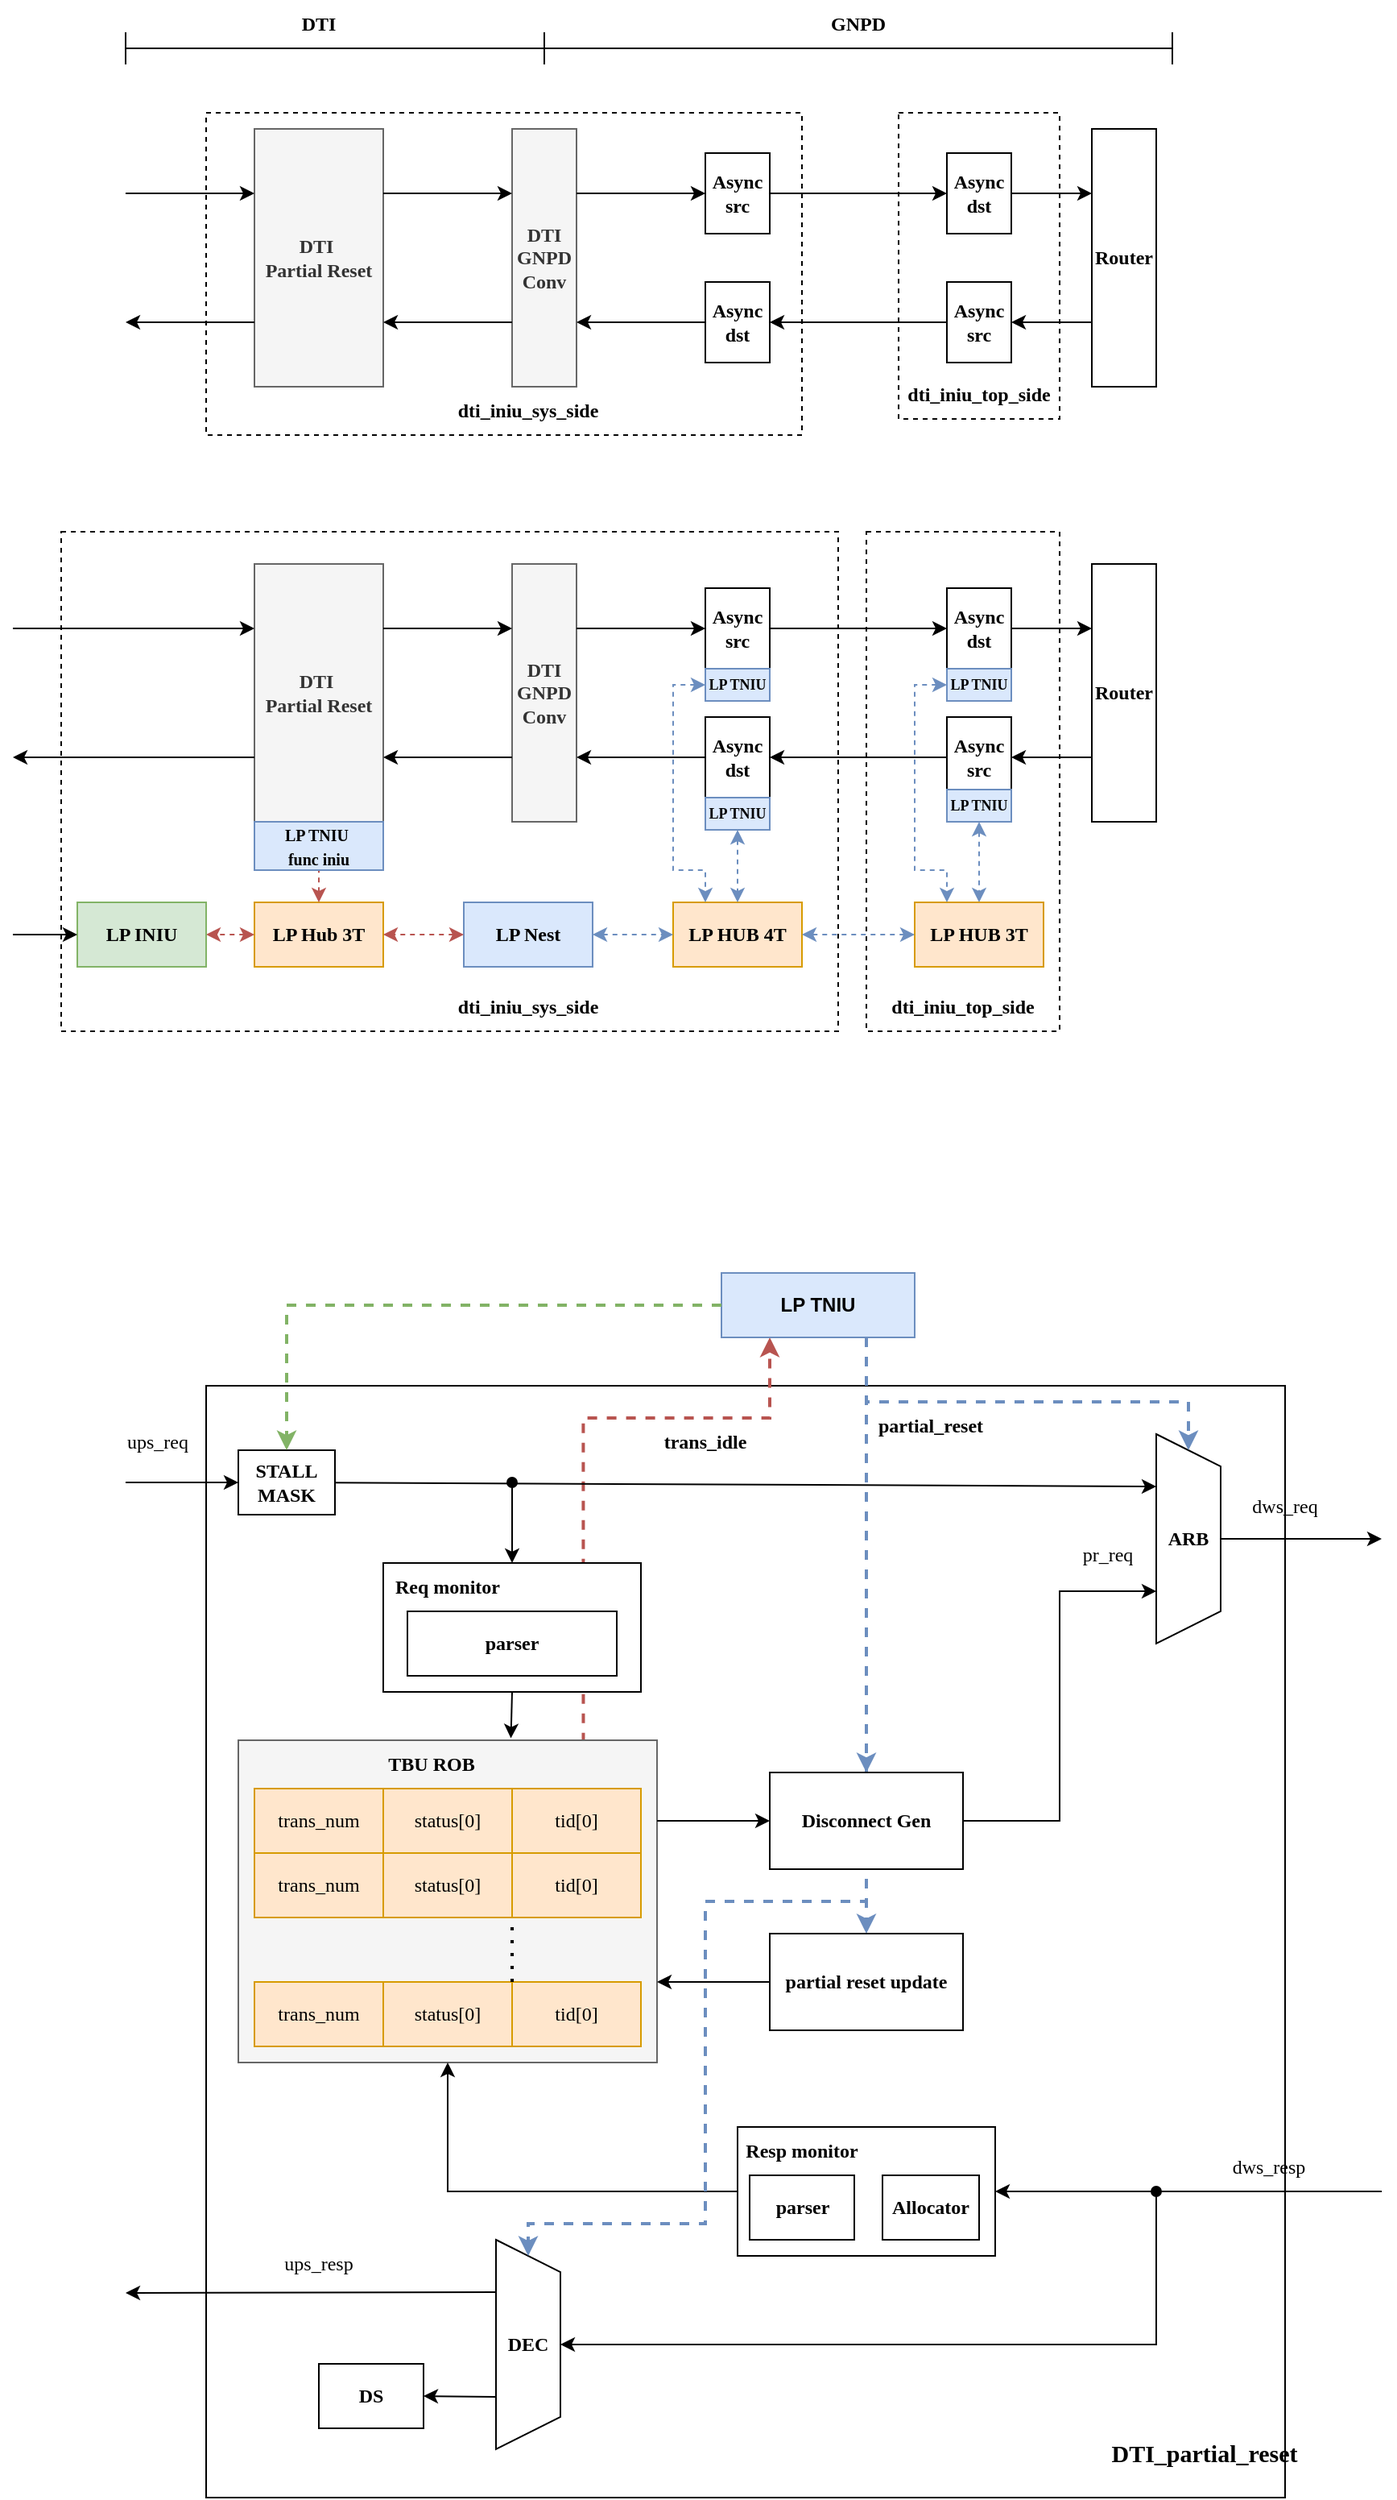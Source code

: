 <mxfile version="24.0.4" type="device" pages="2">
  <diagram id="UdGOyIUxEcer_Vi9fryR" name="dti iniu">
    <mxGraphModel dx="1687" dy="984" grid="1" gridSize="10" guides="1" tooltips="1" connect="1" arrows="1" fold="1" page="1" pageScale="1" pageWidth="850" pageHeight="1100" math="0" shadow="0">
      <root>
        <mxCell id="0" />
        <mxCell id="1" parent="0" />
        <mxCell id="I1GsAX8O18nR4LQRqxV6-1" value="" style="rounded=0;whiteSpace=wrap;html=1;" parent="1" vertex="1">
          <mxGeometry x="130" y="860" width="670" height="690" as="geometry" />
        </mxCell>
        <mxCell id="9jyLoW1VkFiGDsnG_6Tc-124" value="" style="endArrow=classic;html=1;rounded=0;exitX=0.824;exitY=0.007;exitDx=0;exitDy=0;entryX=0.25;entryY=1;entryDx=0;entryDy=0;fillColor=#f8cecc;strokeColor=#b85450;dashed=1;edgeStyle=orthogonalEdgeStyle;strokeWidth=2;exitPerimeter=0;" parent="1" source="9jyLoW1VkFiGDsnG_6Tc-75" target="9jyLoW1VkFiGDsnG_6Tc-74" edge="1">
          <mxGeometry width="50" height="50" relative="1" as="geometry">
            <mxPoint x="460" y="1050" as="sourcePoint" />
            <mxPoint x="510" y="1000" as="targetPoint" />
            <Array as="points">
              <mxPoint x="364" y="880" />
              <mxPoint x="480" y="880" />
            </Array>
          </mxGeometry>
        </mxCell>
        <mxCell id="9jyLoW1VkFiGDsnG_6Tc-109" value="" style="rounded=0;whiteSpace=wrap;html=1;" parent="1" vertex="1">
          <mxGeometry x="460" y="1320" width="160" height="80" as="geometry" />
        </mxCell>
        <mxCell id="9jyLoW1VkFiGDsnG_6Tc-100" value="" style="endArrow=classic;html=1;rounded=0;exitX=0.75;exitY=1;exitDx=0;exitDy=0;entryX=0.5;entryY=0;entryDx=0;entryDy=0;fillColor=#dae8fc;strokeColor=#6c8ebf;dashed=1;strokeWidth=2;" parent="1" source="9jyLoW1VkFiGDsnG_6Tc-74" target="9jyLoW1VkFiGDsnG_6Tc-96" edge="1">
          <mxGeometry width="50" height="50" relative="1" as="geometry">
            <mxPoint x="550" y="850" as="sourcePoint" />
            <mxPoint x="550" y="1090" as="targetPoint" />
          </mxGeometry>
        </mxCell>
        <mxCell id="9jyLoW1VkFiGDsnG_6Tc-92" value="" style="rounded=0;whiteSpace=wrap;html=1;" parent="1" vertex="1">
          <mxGeometry x="240" y="970" width="160" height="80" as="geometry" />
        </mxCell>
        <mxCell id="9jyLoW1VkFiGDsnG_6Tc-73" value="" style="rounded=0;whiteSpace=wrap;html=1;dashed=1;" parent="1" vertex="1">
          <mxGeometry x="540" y="330" width="120" height="310" as="geometry" />
        </mxCell>
        <mxCell id="9jyLoW1VkFiGDsnG_6Tc-72" value="" style="rounded=0;whiteSpace=wrap;html=1;dashed=1;" parent="1" vertex="1">
          <mxGeometry x="40" y="330" width="482.5" height="310" as="geometry" />
        </mxCell>
        <mxCell id="9jyLoW1VkFiGDsnG_6Tc-28" value="" style="rounded=0;whiteSpace=wrap;html=1;dashed=1;" parent="1" vertex="1">
          <mxGeometry x="130" y="70" width="370" height="200" as="geometry" />
        </mxCell>
        <mxCell id="9jyLoW1VkFiGDsnG_6Tc-26" value="" style="rounded=0;whiteSpace=wrap;html=1;dashed=1;" parent="1" vertex="1">
          <mxGeometry x="560" y="70" width="100" height="190" as="geometry" />
        </mxCell>
        <mxCell id="9jyLoW1VkFiGDsnG_6Tc-1" value="&lt;b&gt;DTI&amp;nbsp;&lt;/b&gt;&lt;div&gt;&lt;b&gt;Partial Reset&lt;/b&gt;&lt;/div&gt;" style="rounded=0;whiteSpace=wrap;html=1;fillColor=#f5f5f5;fontColor=#333333;strokeColor=#666666;fontFamily=Times New Roman;" parent="1" vertex="1">
          <mxGeometry x="160" y="80" width="80" height="160" as="geometry" />
        </mxCell>
        <mxCell id="9jyLoW1VkFiGDsnG_6Tc-2" value="&lt;b&gt;DTI&lt;/b&gt;&lt;div&gt;&lt;b&gt;GNPD&lt;/b&gt;&lt;/div&gt;&lt;div&gt;&lt;b&gt;Conv&lt;/b&gt;&lt;/div&gt;" style="rounded=0;whiteSpace=wrap;html=1;fillColor=#f5f5f5;fontColor=#333333;strokeColor=#666666;fontFamily=Times New Roman;" parent="1" vertex="1">
          <mxGeometry x="320" y="80" width="40" height="160" as="geometry" />
        </mxCell>
        <mxCell id="9jyLoW1VkFiGDsnG_6Tc-3" value="" style="endArrow=classic;html=1;rounded=0;entryX=0;entryY=0.25;entryDx=0;entryDy=0;" parent="1" target="9jyLoW1VkFiGDsnG_6Tc-1" edge="1">
          <mxGeometry width="50" height="50" relative="1" as="geometry">
            <mxPoint x="80" y="120" as="sourcePoint" />
            <mxPoint x="60" y="100" as="targetPoint" />
          </mxGeometry>
        </mxCell>
        <mxCell id="9jyLoW1VkFiGDsnG_6Tc-4" value="" style="endArrow=classic;html=1;rounded=0;exitX=0;exitY=0.75;exitDx=0;exitDy=0;" parent="1" source="9jyLoW1VkFiGDsnG_6Tc-1" edge="1">
          <mxGeometry width="50" height="50" relative="1" as="geometry">
            <mxPoint x="90" y="130" as="sourcePoint" />
            <mxPoint x="80" y="200" as="targetPoint" />
          </mxGeometry>
        </mxCell>
        <mxCell id="9jyLoW1VkFiGDsnG_6Tc-5" value="" style="endArrow=classic;html=1;rounded=0;exitX=0;exitY=0.75;exitDx=0;exitDy=0;entryX=1;entryY=0.75;entryDx=0;entryDy=0;" parent="1" source="9jyLoW1VkFiGDsnG_6Tc-2" target="9jyLoW1VkFiGDsnG_6Tc-1" edge="1">
          <mxGeometry width="50" height="50" relative="1" as="geometry">
            <mxPoint x="340" y="270" as="sourcePoint" />
            <mxPoint x="260" y="270" as="targetPoint" />
          </mxGeometry>
        </mxCell>
        <mxCell id="9jyLoW1VkFiGDsnG_6Tc-6" value="" style="endArrow=classic;html=1;rounded=0;exitX=1;exitY=0.25;exitDx=0;exitDy=0;entryX=0;entryY=0.25;entryDx=0;entryDy=0;" parent="1" source="9jyLoW1VkFiGDsnG_6Tc-1" target="9jyLoW1VkFiGDsnG_6Tc-2" edge="1">
          <mxGeometry width="50" height="50" relative="1" as="geometry">
            <mxPoint x="460" y="110" as="sourcePoint" />
            <mxPoint x="510" y="60" as="targetPoint" />
          </mxGeometry>
        </mxCell>
        <mxCell id="9jyLoW1VkFiGDsnG_6Tc-7" value="Async&lt;div&gt;src&lt;/div&gt;" style="rounded=0;whiteSpace=wrap;html=1;fontFamily=Times New Roman;fontStyle=1" parent="1" vertex="1">
          <mxGeometry x="440" y="95" width="40" height="50" as="geometry" />
        </mxCell>
        <mxCell id="9jyLoW1VkFiGDsnG_6Tc-8" value="" style="endArrow=classic;html=1;rounded=0;exitX=1;exitY=0.25;exitDx=0;exitDy=0;entryX=0;entryY=0.5;entryDx=0;entryDy=0;" parent="1" source="9jyLoW1VkFiGDsnG_6Tc-2" target="9jyLoW1VkFiGDsnG_6Tc-7" edge="1">
          <mxGeometry width="50" height="50" relative="1" as="geometry">
            <mxPoint x="510" y="180" as="sourcePoint" />
            <mxPoint x="560" y="130" as="targetPoint" />
          </mxGeometry>
        </mxCell>
        <mxCell id="9jyLoW1VkFiGDsnG_6Tc-11" value="Async&lt;div&gt;dst&lt;/div&gt;" style="rounded=0;whiteSpace=wrap;html=1;fontFamily=Times New Roman;fontStyle=1" parent="1" vertex="1">
          <mxGeometry x="440" y="175" width="40" height="50" as="geometry" />
        </mxCell>
        <mxCell id="9jyLoW1VkFiGDsnG_6Tc-12" value="" style="endArrow=classic;html=1;rounded=0;entryX=1;entryY=0.75;entryDx=0;entryDy=0;exitX=0;exitY=0.5;exitDx=0;exitDy=0;" parent="1" source="9jyLoW1VkFiGDsnG_6Tc-11" target="9jyLoW1VkFiGDsnG_6Tc-2" edge="1">
          <mxGeometry width="50" height="50" relative="1" as="geometry">
            <mxPoint x="430" y="200" as="sourcePoint" />
            <mxPoint x="370" y="210" as="targetPoint" />
          </mxGeometry>
        </mxCell>
        <mxCell id="9jyLoW1VkFiGDsnG_6Tc-13" value="Async&lt;div&gt;dst&lt;/div&gt;" style="rounded=0;whiteSpace=wrap;html=1;fontFamily=Times New Roman;fontStyle=1" parent="1" vertex="1">
          <mxGeometry x="590" y="95" width="40" height="50" as="geometry" />
        </mxCell>
        <mxCell id="9jyLoW1VkFiGDsnG_6Tc-14" value="Async&lt;div&gt;src&lt;/div&gt;" style="rounded=0;whiteSpace=wrap;html=1;fontFamily=Times New Roman;fontStyle=1" parent="1" vertex="1">
          <mxGeometry x="590" y="175" width="40" height="50" as="geometry" />
        </mxCell>
        <mxCell id="9jyLoW1VkFiGDsnG_6Tc-15" value="" style="endArrow=classic;html=1;rounded=0;exitX=1;exitY=0.5;exitDx=0;exitDy=0;entryX=0;entryY=0.5;entryDx=0;entryDy=0;fontFamily=Times New Roman;fontStyle=1" parent="1" source="9jyLoW1VkFiGDsnG_6Tc-7" target="9jyLoW1VkFiGDsnG_6Tc-13" edge="1">
          <mxGeometry width="50" height="50" relative="1" as="geometry">
            <mxPoint x="500" y="145" as="sourcePoint" />
            <mxPoint x="580" y="145" as="targetPoint" />
          </mxGeometry>
        </mxCell>
        <mxCell id="9jyLoW1VkFiGDsnG_6Tc-16" value="" style="endArrow=classic;html=1;rounded=0;exitX=0;exitY=0.5;exitDx=0;exitDy=0;entryX=1;entryY=0.5;entryDx=0;entryDy=0;fontFamily=Times New Roman;fontStyle=1" parent="1" source="9jyLoW1VkFiGDsnG_6Tc-14" target="9jyLoW1VkFiGDsnG_6Tc-11" edge="1">
          <mxGeometry width="50" height="50" relative="1" as="geometry">
            <mxPoint x="490" y="130" as="sourcePoint" />
            <mxPoint x="600" y="130" as="targetPoint" />
          </mxGeometry>
        </mxCell>
        <mxCell id="9jyLoW1VkFiGDsnG_6Tc-19" value="" style="shape=crossbar;whiteSpace=wrap;html=1;rounded=1;" parent="1" vertex="1">
          <mxGeometry x="80" y="20" width="260" height="20" as="geometry" />
        </mxCell>
        <mxCell id="9jyLoW1VkFiGDsnG_6Tc-20" value="" style="shape=crossbar;whiteSpace=wrap;html=1;rounded=1;" parent="1" vertex="1">
          <mxGeometry x="340" y="20" width="390" height="20" as="geometry" />
        </mxCell>
        <mxCell id="9jyLoW1VkFiGDsnG_6Tc-21" value="&lt;font face=&quot;Times New Roman&quot;&gt;&lt;b&gt;DTI&lt;/b&gt;&lt;/font&gt;" style="text;html=1;align=center;verticalAlign=middle;whiteSpace=wrap;rounded=0;" parent="1" vertex="1">
          <mxGeometry x="170" width="60" height="30" as="geometry" />
        </mxCell>
        <mxCell id="9jyLoW1VkFiGDsnG_6Tc-22" value="&lt;font face=&quot;Times New Roman&quot;&gt;&lt;b&gt;GNPD&lt;/b&gt;&lt;/font&gt;" style="text;html=1;align=center;verticalAlign=middle;whiteSpace=wrap;rounded=0;" parent="1" vertex="1">
          <mxGeometry x="505" width="60" height="30" as="geometry" />
        </mxCell>
        <mxCell id="9jyLoW1VkFiGDsnG_6Tc-23" value="Router" style="rounded=0;whiteSpace=wrap;html=1;fontFamily=Times New Roman;fontStyle=1" parent="1" vertex="1">
          <mxGeometry x="680" y="80" width="40" height="160" as="geometry" />
        </mxCell>
        <mxCell id="9jyLoW1VkFiGDsnG_6Tc-24" value="" style="endArrow=classic;html=1;rounded=0;exitX=0;exitY=0.75;exitDx=0;exitDy=0;entryX=1;entryY=0.5;entryDx=0;entryDy=0;" parent="1" source="9jyLoW1VkFiGDsnG_6Tc-23" target="9jyLoW1VkFiGDsnG_6Tc-14" edge="1">
          <mxGeometry width="50" height="50" relative="1" as="geometry">
            <mxPoint x="670" y="290" as="sourcePoint" />
            <mxPoint x="720" y="240" as="targetPoint" />
          </mxGeometry>
        </mxCell>
        <mxCell id="9jyLoW1VkFiGDsnG_6Tc-25" value="" style="endArrow=classic;html=1;rounded=0;exitX=1;exitY=0.5;exitDx=0;exitDy=0;entryX=0;entryY=0.25;entryDx=0;entryDy=0;" parent="1" source="9jyLoW1VkFiGDsnG_6Tc-13" target="9jyLoW1VkFiGDsnG_6Tc-23" edge="1">
          <mxGeometry width="50" height="50" relative="1" as="geometry">
            <mxPoint x="690" y="210" as="sourcePoint" />
            <mxPoint x="650" y="150" as="targetPoint" />
          </mxGeometry>
        </mxCell>
        <mxCell id="9jyLoW1VkFiGDsnG_6Tc-27" value="&lt;font face=&quot;Times New Roman&quot;&gt;&lt;b&gt;dti_iniu_top_side&lt;/b&gt;&lt;/font&gt;" style="text;html=1;align=center;verticalAlign=middle;whiteSpace=wrap;rounded=0;" parent="1" vertex="1">
          <mxGeometry x="580" y="230" width="60" height="30" as="geometry" />
        </mxCell>
        <mxCell id="9jyLoW1VkFiGDsnG_6Tc-29" value="&lt;font face=&quot;Times New Roman&quot;&gt;&lt;b&gt;dti_iniu_sys_side&lt;/b&gt;&lt;/font&gt;" style="text;html=1;align=center;verticalAlign=middle;whiteSpace=wrap;rounded=0;" parent="1" vertex="1">
          <mxGeometry x="300" y="240" width="60" height="30" as="geometry" />
        </mxCell>
        <mxCell id="9jyLoW1VkFiGDsnG_6Tc-32" value="&lt;span&gt;DTI&amp;nbsp;&lt;/span&gt;&lt;div&gt;&lt;span&gt;Partial Reset&lt;/span&gt;&lt;/div&gt;" style="rounded=0;whiteSpace=wrap;html=1;fillColor=#f5f5f5;fontColor=#333333;strokeColor=#666666;fontFamily=Times New Roman;fontStyle=1" parent="1" vertex="1">
          <mxGeometry x="160" y="350" width="80" height="160" as="geometry" />
        </mxCell>
        <mxCell id="9jyLoW1VkFiGDsnG_6Tc-33" value="&lt;span&gt;DTI&lt;/span&gt;&lt;div&gt;&lt;span&gt;GNPD&lt;/span&gt;&lt;/div&gt;&lt;div&gt;&lt;span&gt;Conv&lt;/span&gt;&lt;/div&gt;" style="rounded=0;whiteSpace=wrap;html=1;fillColor=#f5f5f5;fontColor=#333333;strokeColor=#666666;fontFamily=Times New Roman;fontStyle=1" parent="1" vertex="1">
          <mxGeometry x="320" y="350" width="40" height="160" as="geometry" />
        </mxCell>
        <mxCell id="9jyLoW1VkFiGDsnG_6Tc-34" value="" style="endArrow=classic;html=1;rounded=0;entryX=0;entryY=0.25;entryDx=0;entryDy=0;fontFamily=Times New Roman;fontStyle=1" parent="1" target="9jyLoW1VkFiGDsnG_6Tc-32" edge="1">
          <mxGeometry width="50" height="50" relative="1" as="geometry">
            <mxPoint x="10" y="390" as="sourcePoint" />
            <mxPoint x="60" y="370" as="targetPoint" />
          </mxGeometry>
        </mxCell>
        <mxCell id="9jyLoW1VkFiGDsnG_6Tc-35" value="" style="endArrow=classic;html=1;rounded=0;exitX=0;exitY=0.75;exitDx=0;exitDy=0;fontFamily=Times New Roman;fontStyle=1" parent="1" source="9jyLoW1VkFiGDsnG_6Tc-32" edge="1">
          <mxGeometry width="50" height="50" relative="1" as="geometry">
            <mxPoint x="90" y="400" as="sourcePoint" />
            <mxPoint x="10" y="470" as="targetPoint" />
          </mxGeometry>
        </mxCell>
        <mxCell id="9jyLoW1VkFiGDsnG_6Tc-36" value="" style="endArrow=classic;html=1;rounded=0;exitX=0;exitY=0.75;exitDx=0;exitDy=0;entryX=1;entryY=0.75;entryDx=0;entryDy=0;fontFamily=Times New Roman;fontStyle=1" parent="1" source="9jyLoW1VkFiGDsnG_6Tc-33" target="9jyLoW1VkFiGDsnG_6Tc-32" edge="1">
          <mxGeometry width="50" height="50" relative="1" as="geometry">
            <mxPoint x="340" y="540" as="sourcePoint" />
            <mxPoint x="260" y="540" as="targetPoint" />
          </mxGeometry>
        </mxCell>
        <mxCell id="9jyLoW1VkFiGDsnG_6Tc-37" value="" style="endArrow=classic;html=1;rounded=0;exitX=1;exitY=0.25;exitDx=0;exitDy=0;entryX=0;entryY=0.25;entryDx=0;entryDy=0;fontFamily=Times New Roman;fontStyle=1" parent="1" source="9jyLoW1VkFiGDsnG_6Tc-32" target="9jyLoW1VkFiGDsnG_6Tc-33" edge="1">
          <mxGeometry width="50" height="50" relative="1" as="geometry">
            <mxPoint x="460" y="380" as="sourcePoint" />
            <mxPoint x="510" y="330" as="targetPoint" />
          </mxGeometry>
        </mxCell>
        <mxCell id="9jyLoW1VkFiGDsnG_6Tc-38" value="Async&lt;div&gt;src&lt;/div&gt;" style="rounded=0;whiteSpace=wrap;html=1;fontFamily=Times New Roman;fontStyle=1" parent="1" vertex="1">
          <mxGeometry x="440" y="365" width="40" height="50" as="geometry" />
        </mxCell>
        <mxCell id="9jyLoW1VkFiGDsnG_6Tc-39" value="" style="endArrow=classic;html=1;rounded=0;exitX=1;exitY=0.25;exitDx=0;exitDy=0;entryX=0;entryY=0.5;entryDx=0;entryDy=0;fontFamily=Times New Roman;fontStyle=1" parent="1" source="9jyLoW1VkFiGDsnG_6Tc-33" target="9jyLoW1VkFiGDsnG_6Tc-38" edge="1">
          <mxGeometry width="50" height="50" relative="1" as="geometry">
            <mxPoint x="510" y="450" as="sourcePoint" />
            <mxPoint x="560" y="400" as="targetPoint" />
          </mxGeometry>
        </mxCell>
        <mxCell id="9jyLoW1VkFiGDsnG_6Tc-40" value="Async&lt;div&gt;dst&lt;/div&gt;" style="rounded=0;whiteSpace=wrap;html=1;fontFamily=Times New Roman;fontStyle=1" parent="1" vertex="1">
          <mxGeometry x="440" y="445" width="40" height="50" as="geometry" />
        </mxCell>
        <mxCell id="9jyLoW1VkFiGDsnG_6Tc-41" value="" style="endArrow=classic;html=1;rounded=0;entryX=1;entryY=0.75;entryDx=0;entryDy=0;exitX=0;exitY=0.5;exitDx=0;exitDy=0;fontFamily=Times New Roman;fontStyle=1" parent="1" source="9jyLoW1VkFiGDsnG_6Tc-40" target="9jyLoW1VkFiGDsnG_6Tc-33" edge="1">
          <mxGeometry width="50" height="50" relative="1" as="geometry">
            <mxPoint x="430" y="470" as="sourcePoint" />
            <mxPoint x="370" y="480" as="targetPoint" />
          </mxGeometry>
        </mxCell>
        <mxCell id="9jyLoW1VkFiGDsnG_6Tc-42" value="Async&lt;div&gt;dst&lt;/div&gt;" style="rounded=0;whiteSpace=wrap;html=1;fontFamily=Times New Roman;fontStyle=1" parent="1" vertex="1">
          <mxGeometry x="590" y="365" width="40" height="50" as="geometry" />
        </mxCell>
        <mxCell id="9jyLoW1VkFiGDsnG_6Tc-43" value="Async&lt;div&gt;src&lt;/div&gt;" style="rounded=0;whiteSpace=wrap;html=1;fontFamily=Times New Roman;fontStyle=1" parent="1" vertex="1">
          <mxGeometry x="590" y="445" width="40" height="50" as="geometry" />
        </mxCell>
        <mxCell id="9jyLoW1VkFiGDsnG_6Tc-44" value="" style="endArrow=classic;html=1;rounded=0;exitX=1;exitY=0.5;exitDx=0;exitDy=0;entryX=0;entryY=0.5;entryDx=0;entryDy=0;fontFamily=Times New Roman;fontStyle=1" parent="1" source="9jyLoW1VkFiGDsnG_6Tc-38" target="9jyLoW1VkFiGDsnG_6Tc-42" edge="1">
          <mxGeometry width="50" height="50" relative="1" as="geometry">
            <mxPoint x="500" y="415" as="sourcePoint" />
            <mxPoint x="580" y="415" as="targetPoint" />
          </mxGeometry>
        </mxCell>
        <mxCell id="9jyLoW1VkFiGDsnG_6Tc-45" value="" style="endArrow=classic;html=1;rounded=0;exitX=0;exitY=0.5;exitDx=0;exitDy=0;entryX=1;entryY=0.5;entryDx=0;entryDy=0;fontFamily=Times New Roman;fontStyle=1" parent="1" source="9jyLoW1VkFiGDsnG_6Tc-43" target="9jyLoW1VkFiGDsnG_6Tc-40" edge="1">
          <mxGeometry width="50" height="50" relative="1" as="geometry">
            <mxPoint x="490" y="400" as="sourcePoint" />
            <mxPoint x="600" y="400" as="targetPoint" />
          </mxGeometry>
        </mxCell>
        <mxCell id="9jyLoW1VkFiGDsnG_6Tc-46" value="Router" style="rounded=0;whiteSpace=wrap;html=1;fontFamily=Times New Roman;fontStyle=1" parent="1" vertex="1">
          <mxGeometry x="680" y="350" width="40" height="160" as="geometry" />
        </mxCell>
        <mxCell id="9jyLoW1VkFiGDsnG_6Tc-47" value="" style="endArrow=classic;html=1;rounded=0;exitX=0;exitY=0.75;exitDx=0;exitDy=0;entryX=1;entryY=0.5;entryDx=0;entryDy=0;fontFamily=Times New Roman;fontStyle=1" parent="1" source="9jyLoW1VkFiGDsnG_6Tc-46" target="9jyLoW1VkFiGDsnG_6Tc-43" edge="1">
          <mxGeometry width="50" height="50" relative="1" as="geometry">
            <mxPoint x="670" y="560" as="sourcePoint" />
            <mxPoint x="720" y="510" as="targetPoint" />
          </mxGeometry>
        </mxCell>
        <mxCell id="9jyLoW1VkFiGDsnG_6Tc-48" value="" style="endArrow=classic;html=1;rounded=0;exitX=1;exitY=0.5;exitDx=0;exitDy=0;entryX=0;entryY=0.25;entryDx=0;entryDy=0;fontFamily=Times New Roman;fontStyle=1" parent="1" source="9jyLoW1VkFiGDsnG_6Tc-42" target="9jyLoW1VkFiGDsnG_6Tc-46" edge="1">
          <mxGeometry width="50" height="50" relative="1" as="geometry">
            <mxPoint x="690" y="480" as="sourcePoint" />
            <mxPoint x="650" y="420" as="targetPoint" />
          </mxGeometry>
        </mxCell>
        <mxCell id="9jyLoW1VkFiGDsnG_6Tc-49" value="&lt;font face=&quot;Times New Roman&quot;&gt;&lt;b&gt;dti_iniu_top_side&lt;/b&gt;&lt;/font&gt;" style="text;html=1;align=center;verticalAlign=middle;whiteSpace=wrap;rounded=0;" parent="1" vertex="1">
          <mxGeometry x="570" y="610" width="60" height="30" as="geometry" />
        </mxCell>
        <mxCell id="9jyLoW1VkFiGDsnG_6Tc-50" value="&lt;font face=&quot;Times New Roman&quot;&gt;&lt;b&gt;dti_iniu_sys_side&lt;/b&gt;&lt;/font&gt;" style="text;html=1;align=center;verticalAlign=middle;whiteSpace=wrap;rounded=0;" parent="1" vertex="1">
          <mxGeometry x="300" y="610" width="60" height="30" as="geometry" />
        </mxCell>
        <mxCell id="9jyLoW1VkFiGDsnG_6Tc-51" value="&lt;font&gt;LP Hub 3T&lt;/font&gt;" style="rounded=0;whiteSpace=wrap;html=1;fillColor=#ffe6cc;strokeColor=#d79b00;fontStyle=1;fontFamily=Times New Roman;" parent="1" vertex="1">
          <mxGeometry x="160" y="560" width="80" height="40" as="geometry" />
        </mxCell>
        <mxCell id="9jyLoW1VkFiGDsnG_6Tc-52" value="&lt;font&gt;LP Nest&lt;/font&gt;" style="rounded=0;whiteSpace=wrap;html=1;fillColor=#dae8fc;strokeColor=#6c8ebf;fontStyle=1;fontFamily=Times New Roman;" parent="1" vertex="1">
          <mxGeometry x="290" y="560" width="80" height="40" as="geometry" />
        </mxCell>
        <mxCell id="9jyLoW1VkFiGDsnG_6Tc-53" value="" style="endArrow=classic;html=1;rounded=0;exitX=0.5;exitY=0;exitDx=0;exitDy=0;startArrow=classic;startFill=1;fillColor=#f8cecc;strokeColor=#b85450;dashed=1;fontFamily=Times New Roman;fontStyle=1" parent="1" source="9jyLoW1VkFiGDsnG_6Tc-51" edge="1">
          <mxGeometry width="50" height="50" relative="1" as="geometry">
            <mxPoint x="190" y="620" as="sourcePoint" />
            <mxPoint x="200" y="530" as="targetPoint" />
            <Array as="points">
              <mxPoint x="200" y="550" />
            </Array>
          </mxGeometry>
        </mxCell>
        <mxCell id="9jyLoW1VkFiGDsnG_6Tc-54" value="" style="endArrow=classic;html=1;rounded=0;exitX=0;exitY=0.5;exitDx=0;exitDy=0;startArrow=classic;startFill=1;fillColor=#f8cecc;strokeColor=#b85450;dashed=1;fontFamily=Times New Roman;fontStyle=1" parent="1" source="9jyLoW1VkFiGDsnG_6Tc-51" edge="1">
          <mxGeometry width="50" height="50" relative="1" as="geometry">
            <mxPoint x="210" y="570" as="sourcePoint" />
            <mxPoint x="130" y="580" as="targetPoint" />
          </mxGeometry>
        </mxCell>
        <mxCell id="9jyLoW1VkFiGDsnG_6Tc-56" value="" style="endArrow=classic;html=1;rounded=0;entryX=1;entryY=0.5;entryDx=0;entryDy=0;exitX=0;exitY=0.5;exitDx=0;exitDy=0;startArrow=classic;startFill=1;fillColor=#f8cecc;strokeColor=#b85450;dashed=1;fontFamily=Times New Roman;fontStyle=1" parent="1" source="9jyLoW1VkFiGDsnG_6Tc-52" target="9jyLoW1VkFiGDsnG_6Tc-51" edge="1">
          <mxGeometry width="50" height="50" relative="1" as="geometry">
            <mxPoint x="210" y="570" as="sourcePoint" />
            <mxPoint x="210" y="520" as="targetPoint" />
          </mxGeometry>
        </mxCell>
        <mxCell id="9jyLoW1VkFiGDsnG_6Tc-57" value="&lt;font style=&quot;font-size: 10px;&quot;&gt;LP TNIU&amp;nbsp;&lt;/font&gt;&lt;div&gt;&lt;font style=&quot;font-size: 10px;&quot;&gt;func iniu&lt;/font&gt;&lt;/div&gt;" style="rounded=0;whiteSpace=wrap;html=1;fillColor=#dae8fc;strokeColor=#6c8ebf;fontFamily=Times New Roman;fontStyle=1" parent="1" vertex="1">
          <mxGeometry x="160" y="510" width="80" height="30" as="geometry" />
        </mxCell>
        <mxCell id="9jyLoW1VkFiGDsnG_6Tc-58" value="&lt;font style=&quot;font-size: 9px;&quot;&gt;LP TNIU&lt;/font&gt;" style="rounded=0;whiteSpace=wrap;html=1;fillColor=#dae8fc;strokeColor=#6c8ebf;fontSize=9;fontFamily=Times New Roman;fontStyle=1" parent="1" vertex="1">
          <mxGeometry x="440" y="495" width="40" height="20" as="geometry" />
        </mxCell>
        <mxCell id="9jyLoW1VkFiGDsnG_6Tc-59" value="&lt;font style=&quot;font-size: 9px;&quot;&gt;LP TNIU&lt;/font&gt;" style="rounded=0;whiteSpace=wrap;html=1;fillColor=#dae8fc;strokeColor=#6c8ebf;fontSize=9;fontFamily=Times New Roman;fontStyle=1" parent="1" vertex="1">
          <mxGeometry x="440" y="415" width="40" height="20" as="geometry" />
        </mxCell>
        <mxCell id="9jyLoW1VkFiGDsnG_6Tc-60" value="&lt;font style=&quot;font-size: 9px;&quot;&gt;LP TNIU&lt;/font&gt;" style="rounded=0;whiteSpace=wrap;html=1;fillColor=#dae8fc;strokeColor=#6c8ebf;fontSize=9;fontFamily=Times New Roman;fontStyle=1" parent="1" vertex="1">
          <mxGeometry x="590" y="415" width="40" height="20" as="geometry" />
        </mxCell>
        <mxCell id="9jyLoW1VkFiGDsnG_6Tc-61" value="&lt;font style=&quot;font-size: 9px;&quot;&gt;LP TNIU&lt;/font&gt;" style="rounded=0;whiteSpace=wrap;html=1;fillColor=#dae8fc;strokeColor=#6c8ebf;fontSize=9;fontFamily=Times New Roman;fontStyle=1" parent="1" vertex="1">
          <mxGeometry x="590" y="490" width="40" height="20" as="geometry" />
        </mxCell>
        <mxCell id="9jyLoW1VkFiGDsnG_6Tc-62" value="LP HUB 4T" style="rounded=0;whiteSpace=wrap;html=1;fillColor=#ffe6cc;strokeColor=#d79b00;fontStyle=1;fontFamily=Times New Roman;" parent="1" vertex="1">
          <mxGeometry x="420" y="560" width="80" height="40" as="geometry" />
        </mxCell>
        <mxCell id="9jyLoW1VkFiGDsnG_6Tc-64" value="" style="endArrow=classic;html=1;rounded=0;entryX=0;entryY=0.5;entryDx=0;entryDy=0;exitX=1;exitY=0.5;exitDx=0;exitDy=0;startArrow=classic;startFill=1;fillColor=#dae8fc;strokeColor=#6c8ebf;dashed=1;fontFamily=Times New Roman;fontStyle=1" parent="1" source="9jyLoW1VkFiGDsnG_6Tc-52" target="9jyLoW1VkFiGDsnG_6Tc-62" edge="1">
          <mxGeometry width="50" height="50" relative="1" as="geometry">
            <mxPoint x="300" y="590" as="sourcePoint" />
            <mxPoint x="250" y="590" as="targetPoint" />
          </mxGeometry>
        </mxCell>
        <mxCell id="9jyLoW1VkFiGDsnG_6Tc-65" value="" style="endArrow=classic;html=1;rounded=0;entryX=0.5;entryY=0;entryDx=0;entryDy=0;exitX=0.5;exitY=1;exitDx=0;exitDy=0;startArrow=classic;startFill=1;fillColor=#dae8fc;strokeColor=#6c8ebf;dashed=1;fontFamily=Times New Roman;fontStyle=1" parent="1" source="9jyLoW1VkFiGDsnG_6Tc-58" target="9jyLoW1VkFiGDsnG_6Tc-62" edge="1">
          <mxGeometry width="50" height="50" relative="1" as="geometry">
            <mxPoint x="380" y="590" as="sourcePoint" />
            <mxPoint x="430" y="590" as="targetPoint" />
          </mxGeometry>
        </mxCell>
        <mxCell id="9jyLoW1VkFiGDsnG_6Tc-66" value="" style="endArrow=classic;html=1;rounded=0;entryX=0.25;entryY=0;entryDx=0;entryDy=0;exitX=0;exitY=0.5;exitDx=0;exitDy=0;startArrow=classic;startFill=1;fillColor=#dae8fc;strokeColor=#6c8ebf;dashed=1;fontFamily=Times New Roman;fontStyle=1;edgeStyle=orthogonalEdgeStyle;" parent="1" source="9jyLoW1VkFiGDsnG_6Tc-59" target="9jyLoW1VkFiGDsnG_6Tc-62" edge="1">
          <mxGeometry width="50" height="50" relative="1" as="geometry">
            <mxPoint x="470" y="525" as="sourcePoint" />
            <mxPoint x="470" y="570" as="targetPoint" />
            <Array as="points">
              <mxPoint x="420" y="425" />
              <mxPoint x="420" y="540" />
              <mxPoint x="440" y="540" />
            </Array>
          </mxGeometry>
        </mxCell>
        <mxCell id="9jyLoW1VkFiGDsnG_6Tc-67" value="" style="endArrow=classic;html=1;rounded=0;exitX=0.5;exitY=1;exitDx=0;exitDy=0;startArrow=classic;startFill=1;fillColor=#dae8fc;strokeColor=#6c8ebf;dashed=1;fontFamily=Times New Roman;fontStyle=1" parent="1" source="9jyLoW1VkFiGDsnG_6Tc-61" edge="1">
          <mxGeometry width="50" height="50" relative="1" as="geometry">
            <mxPoint x="470" y="525" as="sourcePoint" />
            <mxPoint x="610" y="560" as="targetPoint" />
          </mxGeometry>
        </mxCell>
        <mxCell id="9jyLoW1VkFiGDsnG_6Tc-68" value="LP HUB 3T" style="rounded=0;whiteSpace=wrap;html=1;fillColor=#ffe6cc;strokeColor=#d79b00;fontStyle=1;fontFamily=Times New Roman;" parent="1" vertex="1">
          <mxGeometry x="570" y="560" width="80" height="40" as="geometry" />
        </mxCell>
        <mxCell id="9jyLoW1VkFiGDsnG_6Tc-69" value="" style="endArrow=classic;html=1;rounded=0;exitX=0;exitY=0.5;exitDx=0;exitDy=0;startArrow=classic;startFill=1;fillColor=#dae8fc;strokeColor=#6c8ebf;dashed=1;fontFamily=Times New Roman;fontStyle=1;entryX=0.25;entryY=0;entryDx=0;entryDy=0;edgeStyle=orthogonalEdgeStyle;" parent="1" source="9jyLoW1VkFiGDsnG_6Tc-60" target="9jyLoW1VkFiGDsnG_6Tc-68" edge="1">
          <mxGeometry width="50" height="50" relative="1" as="geometry">
            <mxPoint x="620" y="520" as="sourcePoint" />
            <mxPoint x="620" y="570" as="targetPoint" />
            <Array as="points">
              <mxPoint x="570" y="425" />
              <mxPoint x="570" y="540" />
              <mxPoint x="590" y="540" />
            </Array>
          </mxGeometry>
        </mxCell>
        <mxCell id="9jyLoW1VkFiGDsnG_6Tc-71" value="" style="endArrow=classic;html=1;rounded=0;entryX=1;entryY=0.5;entryDx=0;entryDy=0;exitX=0;exitY=0.5;exitDx=0;exitDy=0;startArrow=classic;startFill=1;fillColor=#dae8fc;strokeColor=#6c8ebf;dashed=1;fontFamily=Times New Roman;fontStyle=1" parent="1" source="9jyLoW1VkFiGDsnG_6Tc-68" target="9jyLoW1VkFiGDsnG_6Tc-62" edge="1">
          <mxGeometry width="50" height="50" relative="1" as="geometry">
            <mxPoint x="380" y="590" as="sourcePoint" />
            <mxPoint x="430" y="590" as="targetPoint" />
          </mxGeometry>
        </mxCell>
        <mxCell id="9jyLoW1VkFiGDsnG_6Tc-74" value="LP TNIU" style="rounded=0;whiteSpace=wrap;html=1;fillColor=#dae8fc;strokeColor=#6c8ebf;fontStyle=1" parent="1" vertex="1">
          <mxGeometry x="450" y="790" width="120" height="40" as="geometry" />
        </mxCell>
        <mxCell id="9jyLoW1VkFiGDsnG_6Tc-75" value="" style="rounded=0;whiteSpace=wrap;html=1;fillColor=#f5f5f5;strokeColor=#666666;fontColor=#333333;" parent="1" vertex="1">
          <mxGeometry x="150" y="1080" width="260" height="200" as="geometry" />
        </mxCell>
        <mxCell id="9jyLoW1VkFiGDsnG_6Tc-76" value="status[0]" style="rounded=0;whiteSpace=wrap;html=1;fillColor=#ffe6cc;strokeColor=#d79b00;fontFamily=Times New Roman;" parent="1" vertex="1">
          <mxGeometry x="240" y="1110" width="80" height="40" as="geometry" />
        </mxCell>
        <mxCell id="9jyLoW1VkFiGDsnG_6Tc-77" value="tid[0]" style="rounded=0;whiteSpace=wrap;html=1;fillColor=#ffe6cc;strokeColor=#d79b00;fontFamily=Times New Roman;" parent="1" vertex="1">
          <mxGeometry x="320" y="1110" width="80" height="40" as="geometry" />
        </mxCell>
        <mxCell id="9jyLoW1VkFiGDsnG_6Tc-78" value="status[0]" style="rounded=0;whiteSpace=wrap;html=1;fillColor=#ffe6cc;strokeColor=#d79b00;fontFamily=Times New Roman;" parent="1" vertex="1">
          <mxGeometry x="240" y="1150" width="80" height="40" as="geometry" />
        </mxCell>
        <mxCell id="9jyLoW1VkFiGDsnG_6Tc-79" value="tid[0]" style="rounded=0;whiteSpace=wrap;html=1;fillColor=#ffe6cc;strokeColor=#d79b00;fontFamily=Times New Roman;" parent="1" vertex="1">
          <mxGeometry x="320" y="1150" width="80" height="40" as="geometry" />
        </mxCell>
        <mxCell id="9jyLoW1VkFiGDsnG_6Tc-80" value="status[0]" style="rounded=0;whiteSpace=wrap;html=1;fillColor=#ffe6cc;strokeColor=#d79b00;fontFamily=Times New Roman;" parent="1" vertex="1">
          <mxGeometry x="240" y="1230" width="80" height="40" as="geometry" />
        </mxCell>
        <mxCell id="9jyLoW1VkFiGDsnG_6Tc-81" value="tid[0]" style="rounded=0;whiteSpace=wrap;html=1;fillColor=#ffe6cc;strokeColor=#d79b00;fontFamily=Times New Roman;" parent="1" vertex="1">
          <mxGeometry x="320" y="1230" width="80" height="40" as="geometry" />
        </mxCell>
        <mxCell id="9jyLoW1VkFiGDsnG_6Tc-82" value="" style="endArrow=none;dashed=1;html=1;dashPattern=1 3;strokeWidth=2;rounded=0;exitX=1;exitY=0;exitDx=0;exitDy=0;entryX=0;entryY=1;entryDx=0;entryDy=0;" parent="1" source="9jyLoW1VkFiGDsnG_6Tc-80" target="9jyLoW1VkFiGDsnG_6Tc-79" edge="1">
          <mxGeometry width="50" height="50" relative="1" as="geometry">
            <mxPoint x="430" y="1240" as="sourcePoint" />
            <mxPoint x="480" y="1190" as="targetPoint" />
          </mxGeometry>
        </mxCell>
        <mxCell id="9jyLoW1VkFiGDsnG_6Tc-83" value="TBU ROB" style="text;html=1;align=center;verticalAlign=middle;whiteSpace=wrap;rounded=0;fontStyle=1;fontFamily=Times New Roman;" parent="1" vertex="1">
          <mxGeometry x="240" y="1080" width="60" height="30" as="geometry" />
        </mxCell>
        <mxCell id="9jyLoW1VkFiGDsnG_6Tc-84" value="" style="endArrow=classic;html=1;rounded=0;entryX=0.25;entryY=1;entryDx=0;entryDy=0;" parent="1" target="9jyLoW1VkFiGDsnG_6Tc-97" edge="1">
          <mxGeometry width="50" height="50" relative="1" as="geometry">
            <mxPoint x="180" y="920" as="sourcePoint" />
            <mxPoint x="690" y="920" as="targetPoint" />
          </mxGeometry>
        </mxCell>
        <mxCell id="9jyLoW1VkFiGDsnG_6Tc-86" value="Allocator" style="rounded=0;whiteSpace=wrap;html=1;fontFamily=Times New Roman;fontStyle=1" parent="1" vertex="1">
          <mxGeometry x="550" y="1350" width="60" height="40" as="geometry" />
        </mxCell>
        <mxCell id="9jyLoW1VkFiGDsnG_6Tc-88" value="" style="endArrow=classic;html=1;rounded=0;entryX=0.651;entryY=-0.006;entryDx=0;entryDy=0;entryPerimeter=0;" parent="1" target="9jyLoW1VkFiGDsnG_6Tc-75" edge="1">
          <mxGeometry width="50" height="50" relative="1" as="geometry">
            <mxPoint x="320" y="1050" as="sourcePoint" />
            <mxPoint x="520" y="1020" as="targetPoint" />
          </mxGeometry>
        </mxCell>
        <mxCell id="9jyLoW1VkFiGDsnG_6Tc-90" value="" style="endArrow=classic;html=1;rounded=0;entryX=0.5;entryY=0;entryDx=0;entryDy=0;startArrow=oval;startFill=1;" parent="1" target="9jyLoW1VkFiGDsnG_6Tc-92" edge="1">
          <mxGeometry width="50" height="50" relative="1" as="geometry">
            <mxPoint x="320" y="920" as="sourcePoint" />
            <mxPoint x="320" y="960" as="targetPoint" />
          </mxGeometry>
        </mxCell>
        <mxCell id="9jyLoW1VkFiGDsnG_6Tc-93" value="parser" style="rounded=0;whiteSpace=wrap;html=1;fontFamily=Times New Roman;fontStyle=1" parent="1" vertex="1">
          <mxGeometry x="255" y="1000" width="130" height="40" as="geometry" />
        </mxCell>
        <mxCell id="9jyLoW1VkFiGDsnG_6Tc-94" value="&lt;b&gt;&lt;font face=&quot;Times New Roman&quot;&gt;Req monitor&lt;/font&gt;&lt;/b&gt;" style="text;html=1;align=center;verticalAlign=middle;whiteSpace=wrap;rounded=0;" parent="1" vertex="1">
          <mxGeometry x="240" y="970" width="80" height="30" as="geometry" />
        </mxCell>
        <mxCell id="9jyLoW1VkFiGDsnG_6Tc-96" value="&lt;b&gt;&lt;font face=&quot;Times New Roman&quot;&gt;partial reset update&lt;/font&gt;&lt;/b&gt;" style="rounded=0;whiteSpace=wrap;html=1;" parent="1" vertex="1">
          <mxGeometry x="480" y="1200" width="120" height="60" as="geometry" />
        </mxCell>
        <mxCell id="9jyLoW1VkFiGDsnG_6Tc-97" value="&lt;b&gt;ARB&lt;/b&gt;" style="shape=trapezoid;perimeter=trapezoidPerimeter;whiteSpace=wrap;html=1;fixedSize=1;direction=south;fontFamily=Times New Roman;" parent="1" vertex="1">
          <mxGeometry x="720" y="890" width="40" height="130" as="geometry" />
        </mxCell>
        <mxCell id="9jyLoW1VkFiGDsnG_6Tc-98" value="" style="endArrow=classic;html=1;rounded=0;exitX=0.75;exitY=1;exitDx=0;exitDy=0;entryX=0.5;entryY=0;entryDx=0;entryDy=0;fillColor=#dae8fc;strokeColor=#6c8ebf;dashed=1;strokeWidth=2;" parent="1" source="9jyLoW1VkFiGDsnG_6Tc-74" target="9jyLoW1VkFiGDsnG_6Tc-95" edge="1">
          <mxGeometry width="50" height="50" relative="1" as="geometry">
            <mxPoint x="550" y="1010" as="sourcePoint" />
            <mxPoint x="600" y="980" as="targetPoint" />
          </mxGeometry>
        </mxCell>
        <mxCell id="9jyLoW1VkFiGDsnG_6Tc-99" value="" style="endArrow=classic;html=1;rounded=0;exitX=0.75;exitY=1;exitDx=0;exitDy=0;entryX=0;entryY=0.5;entryDx=0;entryDy=0;fillColor=#dae8fc;strokeColor=#6c8ebf;dashed=1;strokeWidth=2;edgeStyle=orthogonalEdgeStyle;" parent="1" source="9jyLoW1VkFiGDsnG_6Tc-74" target="9jyLoW1VkFiGDsnG_6Tc-97" edge="1">
          <mxGeometry width="50" height="50" relative="1" as="geometry">
            <mxPoint x="550" y="850" as="sourcePoint" />
            <mxPoint x="550" y="1090" as="targetPoint" />
            <Array as="points">
              <mxPoint x="540" y="870" />
              <mxPoint x="740" y="870" />
            </Array>
          </mxGeometry>
        </mxCell>
        <mxCell id="9jyLoW1VkFiGDsnG_6Tc-101" value="" style="endArrow=classic;html=1;rounded=0;exitX=0;exitY=0.5;exitDx=0;exitDy=0;entryX=1;entryY=0.75;entryDx=0;entryDy=0;" parent="1" source="9jyLoW1VkFiGDsnG_6Tc-96" target="9jyLoW1VkFiGDsnG_6Tc-75" edge="1">
          <mxGeometry width="50" height="50" relative="1" as="geometry">
            <mxPoint x="470" y="1340" as="sourcePoint" />
            <mxPoint x="520" y="1290" as="targetPoint" />
          </mxGeometry>
        </mxCell>
        <mxCell id="9jyLoW1VkFiGDsnG_6Tc-102" value="" style="endArrow=classic;html=1;rounded=0;exitX=1;exitY=0.25;exitDx=0;exitDy=0;entryX=0;entryY=0.5;entryDx=0;entryDy=0;" parent="1" source="9jyLoW1VkFiGDsnG_6Tc-75" target="9jyLoW1VkFiGDsnG_6Tc-95" edge="1">
          <mxGeometry width="50" height="50" relative="1" as="geometry">
            <mxPoint x="490" y="1240" as="sourcePoint" />
            <mxPoint x="420" y="1240" as="targetPoint" />
          </mxGeometry>
        </mxCell>
        <mxCell id="9jyLoW1VkFiGDsnG_6Tc-103" value="" style="endArrow=classic;html=1;rounded=0;exitX=1;exitY=0.5;exitDx=0;exitDy=0;entryX=0.75;entryY=1;entryDx=0;entryDy=0;edgeStyle=orthogonalEdgeStyle;" parent="1" source="9jyLoW1VkFiGDsnG_6Tc-95" target="9jyLoW1VkFiGDsnG_6Tc-97" edge="1">
          <mxGeometry width="50" height="50" relative="1" as="geometry">
            <mxPoint x="640" y="1130" as="sourcePoint" />
            <mxPoint x="690" y="1080" as="targetPoint" />
          </mxGeometry>
        </mxCell>
        <mxCell id="9jyLoW1VkFiGDsnG_6Tc-104" value="" style="endArrow=classic;html=1;rounded=0;exitX=0.5;exitY=0;exitDx=0;exitDy=0;fontFamily=Times New Roman;" parent="1" source="9jyLoW1VkFiGDsnG_6Tc-97" edge="1">
          <mxGeometry width="50" height="50" relative="1" as="geometry">
            <mxPoint x="850" y="960" as="sourcePoint" />
            <mxPoint x="860" y="955" as="targetPoint" />
          </mxGeometry>
        </mxCell>
        <mxCell id="9jyLoW1VkFiGDsnG_6Tc-105" value="ups_req" style="text;html=1;align=center;verticalAlign=middle;whiteSpace=wrap;rounded=0;fontFamily=Times New Roman;" parent="1" vertex="1">
          <mxGeometry x="70" y="880" width="60" height="30" as="geometry" />
        </mxCell>
        <mxCell id="9jyLoW1VkFiGDsnG_6Tc-106" value="pr_req" style="text;html=1;align=center;verticalAlign=middle;whiteSpace=wrap;rounded=0;fontFamily=Times New Roman;" parent="1" vertex="1">
          <mxGeometry x="660" y="950" width="60" height="30" as="geometry" />
        </mxCell>
        <mxCell id="9jyLoW1VkFiGDsnG_6Tc-107" value="dws_req" style="text;html=1;align=center;verticalAlign=middle;whiteSpace=wrap;rounded=0;fontFamily=Times New Roman;" parent="1" vertex="1">
          <mxGeometry x="770" y="920" width="60" height="30" as="geometry" />
        </mxCell>
        <mxCell id="9jyLoW1VkFiGDsnG_6Tc-110" value="parser" style="rounded=0;whiteSpace=wrap;html=1;fontFamily=Times New Roman;fontStyle=1" parent="1" vertex="1">
          <mxGeometry x="467.5" y="1350" width="65" height="40" as="geometry" />
        </mxCell>
        <mxCell id="9jyLoW1VkFiGDsnG_6Tc-111" value="&lt;b&gt;&lt;font face=&quot;Times New Roman&quot;&gt;Resp monitor&lt;/font&gt;&lt;/b&gt;" style="text;html=1;align=center;verticalAlign=middle;whiteSpace=wrap;rounded=0;" parent="1" vertex="1">
          <mxGeometry x="460" y="1320" width="80" height="30" as="geometry" />
        </mxCell>
        <mxCell id="9jyLoW1VkFiGDsnG_6Tc-112" value="" style="endArrow=classic;html=1;rounded=0;exitX=0;exitY=0.5;exitDx=0;exitDy=0;entryX=0.5;entryY=1;entryDx=0;entryDy=0;edgeStyle=orthogonalEdgeStyle;" parent="1" source="9jyLoW1VkFiGDsnG_6Tc-109" target="9jyLoW1VkFiGDsnG_6Tc-75" edge="1">
          <mxGeometry width="50" height="50" relative="1" as="geometry">
            <mxPoint x="330" y="1060" as="sourcePoint" />
            <mxPoint x="450" y="1300" as="targetPoint" />
          </mxGeometry>
        </mxCell>
        <mxCell id="9jyLoW1VkFiGDsnG_6Tc-113" value="&lt;b&gt;DEC&lt;/b&gt;" style="shape=trapezoid;perimeter=trapezoidPerimeter;whiteSpace=wrap;html=1;fixedSize=1;direction=south;fontFamily=Times New Roman;" parent="1" vertex="1">
          <mxGeometry x="310" y="1390" width="40" height="130" as="geometry" />
        </mxCell>
        <mxCell id="9jyLoW1VkFiGDsnG_6Tc-114" value="" style="endArrow=classic;html=1;rounded=0;entryX=1;entryY=0.5;entryDx=0;entryDy=0;" parent="1" target="9jyLoW1VkFiGDsnG_6Tc-109" edge="1">
          <mxGeometry width="50" height="50" relative="1" as="geometry">
            <mxPoint x="860" y="1360" as="sourcePoint" />
            <mxPoint x="820" y="1350" as="targetPoint" />
          </mxGeometry>
        </mxCell>
        <mxCell id="9jyLoW1VkFiGDsnG_6Tc-116" value="" style="endArrow=classic;html=1;rounded=0;exitX=0.25;exitY=1;exitDx=0;exitDy=0;" parent="1" source="9jyLoW1VkFiGDsnG_6Tc-113" edge="1">
          <mxGeometry width="50" height="50" relative="1" as="geometry">
            <mxPoint x="200" y="1445" as="sourcePoint" />
            <mxPoint x="80" y="1423" as="targetPoint" />
          </mxGeometry>
        </mxCell>
        <mxCell id="9jyLoW1VkFiGDsnG_6Tc-117" value="" style="endArrow=classic;html=1;rounded=0;exitX=0.75;exitY=1;exitDx=0;exitDy=0;entryX=1;entryY=0.5;entryDx=0;entryDy=0;" parent="1" source="9jyLoW1VkFiGDsnG_6Tc-113" target="9jyLoW1VkFiGDsnG_6Tc-119" edge="1">
          <mxGeometry width="50" height="50" relative="1" as="geometry">
            <mxPoint x="300" y="1485" as="sourcePoint" />
            <mxPoint x="290" y="1500" as="targetPoint" />
          </mxGeometry>
        </mxCell>
        <mxCell id="9jyLoW1VkFiGDsnG_6Tc-118" value="" style="endArrow=classic;html=1;rounded=0;entryX=0.5;entryY=0;entryDx=0;entryDy=0;edgeStyle=orthogonalEdgeStyle;startArrow=oval;startFill=1;" parent="1" target="9jyLoW1VkFiGDsnG_6Tc-113" edge="1">
          <mxGeometry width="50" height="50" relative="1" as="geometry">
            <mxPoint x="720" y="1360" as="sourcePoint" />
            <mxPoint x="770" y="1420" as="targetPoint" />
            <Array as="points">
              <mxPoint x="720" y="1455" />
            </Array>
          </mxGeometry>
        </mxCell>
        <mxCell id="9jyLoW1VkFiGDsnG_6Tc-119" value="DS" style="rounded=0;whiteSpace=wrap;html=1;fontFamily=Times New Roman;fontStyle=1" parent="1" vertex="1">
          <mxGeometry x="200" y="1467" width="65" height="40" as="geometry" />
        </mxCell>
        <mxCell id="9jyLoW1VkFiGDsnG_6Tc-120" value="ups_resp" style="text;html=1;align=center;verticalAlign=middle;whiteSpace=wrap;rounded=0;fontFamily=Times New Roman;" parent="1" vertex="1">
          <mxGeometry x="170" y="1390" width="60" height="30" as="geometry" />
        </mxCell>
        <mxCell id="9jyLoW1VkFiGDsnG_6Tc-121" value="dws_resp" style="text;html=1;align=center;verticalAlign=middle;whiteSpace=wrap;rounded=0;fontFamily=Times New Roman;" parent="1" vertex="1">
          <mxGeometry x="760" y="1330" width="60" height="30" as="geometry" />
        </mxCell>
        <mxCell id="9jyLoW1VkFiGDsnG_6Tc-122" value="" style="endArrow=classic;html=1;rounded=0;exitX=0.75;exitY=1;exitDx=0;exitDy=0;entryX=0;entryY=0.5;entryDx=0;entryDy=0;fillColor=#dae8fc;strokeColor=#6c8ebf;dashed=1;strokeWidth=2;edgeStyle=orthogonalEdgeStyle;" parent="1" source="9jyLoW1VkFiGDsnG_6Tc-74" target="9jyLoW1VkFiGDsnG_6Tc-113" edge="1">
          <mxGeometry width="50" height="50" relative="1" as="geometry">
            <mxPoint x="550" y="850" as="sourcePoint" />
            <mxPoint x="550" y="1210" as="targetPoint" />
            <Array as="points">
              <mxPoint x="540" y="1180" />
              <mxPoint x="440" y="1180" />
              <mxPoint x="440" y="1380" />
              <mxPoint x="330" y="1380" />
            </Array>
          </mxGeometry>
        </mxCell>
        <mxCell id="9jyLoW1VkFiGDsnG_6Tc-123" value="" style="endArrow=classic;html=1;rounded=0;exitX=0.75;exitY=0;exitDx=0;exitDy=0;entryX=0.25;entryY=1;entryDx=0;entryDy=0;fillColor=#f8cecc;strokeColor=none;dashed=1;" parent="1" source="9jyLoW1VkFiGDsnG_6Tc-75" target="9jyLoW1VkFiGDsnG_6Tc-74" edge="1">
          <mxGeometry width="50" height="50" relative="1" as="geometry">
            <mxPoint x="440" y="1060" as="sourcePoint" />
            <mxPoint x="490" y="1010" as="targetPoint" />
          </mxGeometry>
        </mxCell>
        <mxCell id="9jyLoW1VkFiGDsnG_6Tc-95" value="&lt;b&gt;&lt;font face=&quot;Times New Roman&quot;&gt;Disconnect Gen&lt;/font&gt;&lt;/b&gt;" style="rounded=0;whiteSpace=wrap;html=1;" parent="1" vertex="1">
          <mxGeometry x="480" y="1100" width="120" height="60" as="geometry" />
        </mxCell>
        <mxCell id="9jyLoW1VkFiGDsnG_6Tc-125" value="trans_idle" style="text;html=1;align=center;verticalAlign=middle;whiteSpace=wrap;rounded=0;fontFamily=Times New Roman;fontStyle=1" parent="1" vertex="1">
          <mxGeometry x="410" y="880" width="60" height="30" as="geometry" />
        </mxCell>
        <mxCell id="9jyLoW1VkFiGDsnG_6Tc-126" value="partial_reset" style="text;html=1;align=center;verticalAlign=middle;whiteSpace=wrap;rounded=0;fontFamily=Times New Roman;fontStyle=1" parent="1" vertex="1">
          <mxGeometry x="550" y="870" width="60" height="30" as="geometry" />
        </mxCell>
        <mxCell id="I1GsAX8O18nR4LQRqxV6-2" value="&lt;font size=&quot;1&quot; face=&quot;Times New Roman&quot;&gt;&lt;b style=&quot;font-size: 15px;&quot;&gt;DTI_partial_reset&lt;/b&gt;&lt;/font&gt;" style="text;html=1;align=center;verticalAlign=middle;whiteSpace=wrap;rounded=0;" parent="1" vertex="1">
          <mxGeometry x="720" y="1507" width="60" height="30" as="geometry" />
        </mxCell>
        <mxCell id="YAwveiima39lWIUQDCRW-1" value="&lt;font&gt;LP INIU&lt;/font&gt;" style="rounded=0;whiteSpace=wrap;html=1;fillColor=#d5e8d4;strokeColor=#82b366;fontStyle=1;fontFamily=Times New Roman;" parent="1" vertex="1">
          <mxGeometry x="50" y="560" width="80" height="40" as="geometry" />
        </mxCell>
        <mxCell id="YAwveiima39lWIUQDCRW-2" value="" style="endArrow=classic;html=1;rounded=0;entryX=0;entryY=0.5;entryDx=0;entryDy=0;" parent="1" target="YAwveiima39lWIUQDCRW-1" edge="1">
          <mxGeometry width="50" height="50" relative="1" as="geometry">
            <mxPoint x="10" y="580" as="sourcePoint" />
            <mxPoint x="40" y="570" as="targetPoint" />
          </mxGeometry>
        </mxCell>
        <mxCell id="Lp34Q_len3bfBXFsepcq-2" value="&lt;b&gt;&lt;font face=&quot;Times New Roman&quot;&gt;STALL MASK&lt;/font&gt;&lt;/b&gt;" style="rounded=0;whiteSpace=wrap;html=1;" vertex="1" parent="1">
          <mxGeometry x="150" y="900" width="60" height="40" as="geometry" />
        </mxCell>
        <mxCell id="Lp34Q_len3bfBXFsepcq-3" value="" style="endArrow=classic;html=1;rounded=0;entryX=0;entryY=0.5;entryDx=0;entryDy=0;" edge="1" parent="1" target="Lp34Q_len3bfBXFsepcq-2">
          <mxGeometry width="50" height="50" relative="1" as="geometry">
            <mxPoint x="80" y="920" as="sourcePoint" />
            <mxPoint x="150" y="930" as="targetPoint" />
          </mxGeometry>
        </mxCell>
        <mxCell id="Lp34Q_len3bfBXFsepcq-4" value="" style="endArrow=classic;html=1;rounded=0;exitX=0;exitY=0.5;exitDx=0;exitDy=0;entryX=0.5;entryY=0;entryDx=0;entryDy=0;fillColor=#d5e8d4;strokeColor=#82b366;dashed=1;edgeStyle=orthogonalEdgeStyle;strokeWidth=2;" edge="1" parent="1" source="9jyLoW1VkFiGDsnG_6Tc-74" target="Lp34Q_len3bfBXFsepcq-2">
          <mxGeometry width="50" height="50" relative="1" as="geometry">
            <mxPoint x="280" y="830" as="sourcePoint" />
            <mxPoint x="330" y="780" as="targetPoint" />
          </mxGeometry>
        </mxCell>
        <mxCell id="r57sM9nNjXzr1XA6vDWF-2" value="trans_num" style="rounded=0;whiteSpace=wrap;html=1;fillColor=#ffe6cc;strokeColor=#d79b00;fontFamily=Times New Roman;" vertex="1" parent="1">
          <mxGeometry x="160" y="1110" width="80" height="40" as="geometry" />
        </mxCell>
        <mxCell id="r57sM9nNjXzr1XA6vDWF-3" value="trans_num" style="rounded=0;whiteSpace=wrap;html=1;fillColor=#ffe6cc;strokeColor=#d79b00;fontFamily=Times New Roman;" vertex="1" parent="1">
          <mxGeometry x="160" y="1150" width="80" height="40" as="geometry" />
        </mxCell>
        <mxCell id="r57sM9nNjXzr1XA6vDWF-4" value="trans_num" style="rounded=0;whiteSpace=wrap;html=1;fillColor=#ffe6cc;strokeColor=#d79b00;fontFamily=Times New Roman;" vertex="1" parent="1">
          <mxGeometry x="160" y="1230" width="80" height="40" as="geometry" />
        </mxCell>
      </root>
    </mxGraphModel>
  </diagram>
  <diagram name="dti tniu" id="xrx3-R9CK9Yqj6HpY2rz">
    <mxGraphModel dx="1195" dy="697" grid="1" gridSize="10" guides="1" tooltips="1" connect="1" arrows="1" fold="1" page="1" pageScale="1" pageWidth="850" pageHeight="1100" math="0" shadow="0">
      <root>
        <mxCell id="Birl3PbWwd4Nnl5O9O5M-0" />
        <mxCell id="Birl3PbWwd4Nnl5O9O5M-1" parent="Birl3PbWwd4Nnl5O9O5M-0" />
        <mxCell id="-kbLQp6JWWMwEHEzmHjU-53" value="" style="rounded=0;whiteSpace=wrap;html=1;dashed=1;" parent="Birl3PbWwd4Nnl5O9O5M-1" vertex="1">
          <mxGeometry x="100" y="340" width="140" height="300" as="geometry" />
        </mxCell>
        <mxCell id="-kbLQp6JWWMwEHEzmHjU-54" value="" style="rounded=0;whiteSpace=wrap;html=1;dashed=1;" parent="Birl3PbWwd4Nnl5O9O5M-1" vertex="1">
          <mxGeometry x="275" y="340" width="250" height="300" as="geometry" />
        </mxCell>
        <mxCell id="-kbLQp6JWWMwEHEzmHjU-17" value="" style="rounded=0;whiteSpace=wrap;html=1;dashed=1;" parent="Birl3PbWwd4Nnl5O9O5M-1" vertex="1">
          <mxGeometry x="300" y="60" width="180" height="210" as="geometry" />
        </mxCell>
        <mxCell id="-kbLQp6JWWMwEHEzmHjU-15" value="" style="rounded=0;whiteSpace=wrap;html=1;dashed=1;" parent="Birl3PbWwd4Nnl5O9O5M-1" vertex="1">
          <mxGeometry x="120" y="60" width="120" height="210" as="geometry" />
        </mxCell>
        <mxCell id="Birl3PbWwd4Nnl5O9O5M-25" value="" style="shape=crossbar;whiteSpace=wrap;html=1;rounded=1;" parent="Birl3PbWwd4Nnl5O9O5M-1" vertex="1">
          <mxGeometry x="80" y="20" width="350" height="20" as="geometry" />
        </mxCell>
        <mxCell id="Birl3PbWwd4Nnl5O9O5M-26" value="" style="shape=crossbar;whiteSpace=wrap;html=1;rounded=1;" parent="Birl3PbWwd4Nnl5O9O5M-1" vertex="1">
          <mxGeometry x="430" y="20" width="130" height="20" as="geometry" />
        </mxCell>
        <mxCell id="Birl3PbWwd4Nnl5O9O5M-27" value="&lt;font face=&quot;Times New Roman&quot;&gt;&lt;b&gt;GNPD&lt;/b&gt;&lt;/font&gt;" style="text;html=1;align=center;verticalAlign=middle;whiteSpace=wrap;rounded=0;" parent="Birl3PbWwd4Nnl5O9O5M-1" vertex="1">
          <mxGeometry x="170" width="60" height="30" as="geometry" />
        </mxCell>
        <mxCell id="Birl3PbWwd4Nnl5O9O5M-28" value="&lt;font face=&quot;Times New Roman&quot;&gt;&lt;b&gt;DTI&lt;/b&gt;&lt;/font&gt;" style="text;html=1;align=center;verticalAlign=middle;whiteSpace=wrap;rounded=0;" parent="Birl3PbWwd4Nnl5O9O5M-1" vertex="1">
          <mxGeometry x="465" width="60" height="30" as="geometry" />
        </mxCell>
        <mxCell id="-kbLQp6JWWMwEHEzmHjU-0" value="Router" style="rounded=0;whiteSpace=wrap;html=1;fontFamily=Times New Roman;fontStyle=1" parent="Birl3PbWwd4Nnl5O9O5M-1" vertex="1">
          <mxGeometry x="40" y="80" width="40" height="160" as="geometry" />
        </mxCell>
        <mxCell id="-kbLQp6JWWMwEHEzmHjU-1" value="Async&lt;div&gt;src&lt;/div&gt;" style="rounded=0;whiteSpace=wrap;html=1;fontFamily=Times New Roman;fontStyle=1" parent="Birl3PbWwd4Nnl5O9O5M-1" vertex="1">
          <mxGeometry x="160" y="95" width="40" height="50" as="geometry" />
        </mxCell>
        <mxCell id="-kbLQp6JWWMwEHEzmHjU-2" value="Async&lt;div&gt;dst&lt;/div&gt;" style="rounded=0;whiteSpace=wrap;html=1;fontFamily=Times New Roman;fontStyle=1" parent="Birl3PbWwd4Nnl5O9O5M-1" vertex="1">
          <mxGeometry x="160" y="175" width="40" height="50" as="geometry" />
        </mxCell>
        <mxCell id="-kbLQp6JWWMwEHEzmHjU-3" value="Async&lt;div&gt;dst&lt;/div&gt;" style="rounded=0;whiteSpace=wrap;html=1;fontFamily=Times New Roman;fontStyle=1" parent="Birl3PbWwd4Nnl5O9O5M-1" vertex="1">
          <mxGeometry x="320" y="95" width="40" height="50" as="geometry" />
        </mxCell>
        <mxCell id="-kbLQp6JWWMwEHEzmHjU-4" value="Async&lt;div&gt;src&lt;/div&gt;" style="rounded=0;whiteSpace=wrap;html=1;fontFamily=Times New Roman;fontStyle=1" parent="Birl3PbWwd4Nnl5O9O5M-1" vertex="1">
          <mxGeometry x="320" y="175" width="40" height="50" as="geometry" />
        </mxCell>
        <mxCell id="-kbLQp6JWWMwEHEzmHjU-5" value="&lt;span&gt;DTI&lt;/span&gt;&lt;div&gt;&lt;span&gt;GNPD&lt;/span&gt;&lt;/div&gt;&lt;div&gt;&lt;span&gt;Conv&lt;/span&gt;&lt;/div&gt;" style="rounded=0;whiteSpace=wrap;html=1;fillColor=#f5f5f5;fontColor=#333333;strokeColor=#666666;fontFamily=Times New Roman;fontStyle=1" parent="Birl3PbWwd4Nnl5O9O5M-1" vertex="1">
          <mxGeometry x="410" y="80" width="40" height="160" as="geometry" />
        </mxCell>
        <mxCell id="-kbLQp6JWWMwEHEzmHjU-7" value="" style="endArrow=classic;html=1;rounded=0;exitX=1;exitY=0.25;exitDx=0;exitDy=0;entryX=0;entryY=0.5;entryDx=0;entryDy=0;" parent="Birl3PbWwd4Nnl5O9O5M-1" source="-kbLQp6JWWMwEHEzmHjU-0" target="-kbLQp6JWWMwEHEzmHjU-1" edge="1">
          <mxGeometry width="50" height="50" relative="1" as="geometry">
            <mxPoint x="290" y="170" as="sourcePoint" />
            <mxPoint x="340" y="120" as="targetPoint" />
          </mxGeometry>
        </mxCell>
        <mxCell id="-kbLQp6JWWMwEHEzmHjU-8" value="" style="endArrow=classic;html=1;rounded=0;exitX=0;exitY=0.5;exitDx=0;exitDy=0;entryX=1;entryY=0.75;entryDx=0;entryDy=0;" parent="Birl3PbWwd4Nnl5O9O5M-1" source="-kbLQp6JWWMwEHEzmHjU-2" target="-kbLQp6JWWMwEHEzmHjU-0" edge="1">
          <mxGeometry width="50" height="50" relative="1" as="geometry">
            <mxPoint x="90" y="130" as="sourcePoint" />
            <mxPoint x="170" y="130" as="targetPoint" />
          </mxGeometry>
        </mxCell>
        <mxCell id="-kbLQp6JWWMwEHEzmHjU-9" value="" style="endArrow=classic;html=1;rounded=0;exitX=1;exitY=0.5;exitDx=0;exitDy=0;entryX=0;entryY=0.5;entryDx=0;entryDy=0;" parent="Birl3PbWwd4Nnl5O9O5M-1" source="-kbLQp6JWWMwEHEzmHjU-1" target="-kbLQp6JWWMwEHEzmHjU-3" edge="1">
          <mxGeometry width="50" height="50" relative="1" as="geometry">
            <mxPoint x="260" y="260" as="sourcePoint" />
            <mxPoint x="310" y="210" as="targetPoint" />
          </mxGeometry>
        </mxCell>
        <mxCell id="-kbLQp6JWWMwEHEzmHjU-10" value="" style="endArrow=classic;html=1;rounded=0;exitX=0;exitY=0.5;exitDx=0;exitDy=0;entryX=1;entryY=0.5;entryDx=0;entryDy=0;" parent="Birl3PbWwd4Nnl5O9O5M-1" source="-kbLQp6JWWMwEHEzmHjU-4" target="-kbLQp6JWWMwEHEzmHjU-2" edge="1">
          <mxGeometry width="50" height="50" relative="1" as="geometry">
            <mxPoint x="210" y="130" as="sourcePoint" />
            <mxPoint x="330" y="130" as="targetPoint" />
          </mxGeometry>
        </mxCell>
        <mxCell id="-kbLQp6JWWMwEHEzmHjU-11" value="" style="endArrow=classic;html=1;rounded=0;exitX=1;exitY=0.5;exitDx=0;exitDy=0;entryX=0;entryY=0.25;entryDx=0;entryDy=0;" parent="Birl3PbWwd4Nnl5O9O5M-1" source="-kbLQp6JWWMwEHEzmHjU-3" target="-kbLQp6JWWMwEHEzmHjU-5" edge="1">
          <mxGeometry width="50" height="50" relative="1" as="geometry">
            <mxPoint x="500" y="170" as="sourcePoint" />
            <mxPoint x="550" y="120" as="targetPoint" />
          </mxGeometry>
        </mxCell>
        <mxCell id="-kbLQp6JWWMwEHEzmHjU-12" value="" style="endArrow=classic;html=1;rounded=0;exitX=0;exitY=0.75;exitDx=0;exitDy=0;entryX=1;entryY=0.5;entryDx=0;entryDy=0;" parent="Birl3PbWwd4Nnl5O9O5M-1" source="-kbLQp6JWWMwEHEzmHjU-5" target="-kbLQp6JWWMwEHEzmHjU-4" edge="1">
          <mxGeometry width="50" height="50" relative="1" as="geometry">
            <mxPoint x="370" y="130" as="sourcePoint" />
            <mxPoint x="420" y="130" as="targetPoint" />
          </mxGeometry>
        </mxCell>
        <mxCell id="-kbLQp6JWWMwEHEzmHjU-13" value="" style="endArrow=classic;html=1;rounded=0;exitX=1;exitY=0.25;exitDx=0;exitDy=0;" parent="Birl3PbWwd4Nnl5O9O5M-1" source="-kbLQp6JWWMwEHEzmHjU-5" edge="1">
          <mxGeometry width="50" height="50" relative="1" as="geometry">
            <mxPoint x="480" y="130" as="sourcePoint" />
            <mxPoint x="560" y="120" as="targetPoint" />
          </mxGeometry>
        </mxCell>
        <mxCell id="-kbLQp6JWWMwEHEzmHjU-14" value="" style="endArrow=classic;html=1;rounded=0;entryX=1;entryY=0.75;entryDx=0;entryDy=0;" parent="Birl3PbWwd4Nnl5O9O5M-1" target="-kbLQp6JWWMwEHEzmHjU-5" edge="1">
          <mxGeometry width="50" height="50" relative="1" as="geometry">
            <mxPoint x="550" y="200" as="sourcePoint" />
            <mxPoint x="570" y="130" as="targetPoint" />
          </mxGeometry>
        </mxCell>
        <mxCell id="-kbLQp6JWWMwEHEzmHjU-16" value="&lt;font face=&quot;Times New Roman&quot;&gt;&lt;b&gt;dti_tniu_top_side&lt;/b&gt;&lt;/font&gt;" style="text;html=1;align=center;verticalAlign=middle;whiteSpace=wrap;rounded=0;" parent="Birl3PbWwd4Nnl5O9O5M-1" vertex="1">
          <mxGeometry x="150" y="240" width="60" height="30" as="geometry" />
        </mxCell>
        <mxCell id="-kbLQp6JWWMwEHEzmHjU-18" value="&lt;font face=&quot;Times New Roman&quot;&gt;&lt;b&gt;dti_tniu_sys_side&lt;/b&gt;&lt;/font&gt;" style="text;html=1;align=center;verticalAlign=middle;whiteSpace=wrap;rounded=0;" parent="Birl3PbWwd4Nnl5O9O5M-1" vertex="1">
          <mxGeometry x="360" y="240" width="60" height="30" as="geometry" />
        </mxCell>
        <mxCell id="-kbLQp6JWWMwEHEzmHjU-25" value="Router" style="rounded=0;whiteSpace=wrap;html=1;fontFamily=Times New Roman;fontStyle=1" parent="Birl3PbWwd4Nnl5O9O5M-1" vertex="1">
          <mxGeometry x="40" y="350" width="40" height="160" as="geometry" />
        </mxCell>
        <mxCell id="-kbLQp6JWWMwEHEzmHjU-26" value="Async&lt;div&gt;src&lt;/div&gt;" style="rounded=0;whiteSpace=wrap;html=1;fontFamily=Times New Roman;fontStyle=1" parent="Birl3PbWwd4Nnl5O9O5M-1" vertex="1">
          <mxGeometry x="160" y="365" width="40" height="50" as="geometry" />
        </mxCell>
        <mxCell id="-kbLQp6JWWMwEHEzmHjU-27" value="Async&lt;div&gt;dst&lt;/div&gt;" style="rounded=0;whiteSpace=wrap;html=1;fontFamily=Times New Roman;fontStyle=1" parent="Birl3PbWwd4Nnl5O9O5M-1" vertex="1">
          <mxGeometry x="160" y="445" width="40" height="50" as="geometry" />
        </mxCell>
        <mxCell id="-kbLQp6JWWMwEHEzmHjU-28" value="Async&lt;div&gt;dst&lt;/div&gt;" style="rounded=0;whiteSpace=wrap;html=1;fontFamily=Times New Roman;fontStyle=1" parent="Birl3PbWwd4Nnl5O9O5M-1" vertex="1">
          <mxGeometry x="320" y="365" width="40" height="50" as="geometry" />
        </mxCell>
        <mxCell id="-kbLQp6JWWMwEHEzmHjU-29" value="Async&lt;div&gt;src&lt;/div&gt;" style="rounded=0;whiteSpace=wrap;html=1;fontFamily=Times New Roman;fontStyle=1" parent="Birl3PbWwd4Nnl5O9O5M-1" vertex="1">
          <mxGeometry x="320" y="445" width="40" height="50" as="geometry" />
        </mxCell>
        <mxCell id="-kbLQp6JWWMwEHEzmHjU-30" value="&lt;span&gt;DTI&lt;/span&gt;&lt;div&gt;&lt;span&gt;GNPD&lt;/span&gt;&lt;/div&gt;&lt;div&gt;&lt;span&gt;Conv&lt;/span&gt;&lt;/div&gt;" style="rounded=0;whiteSpace=wrap;html=1;fillColor=#f5f5f5;fontColor=#333333;strokeColor=#666666;fontFamily=Times New Roman;fontStyle=1" parent="Birl3PbWwd4Nnl5O9O5M-1" vertex="1">
          <mxGeometry x="410" y="350" width="40" height="160" as="geometry" />
        </mxCell>
        <mxCell id="-kbLQp6JWWMwEHEzmHjU-31" value="" style="endArrow=classic;html=1;rounded=0;exitX=1;exitY=0.25;exitDx=0;exitDy=0;entryX=0;entryY=0.5;entryDx=0;entryDy=0;" parent="Birl3PbWwd4Nnl5O9O5M-1" source="-kbLQp6JWWMwEHEzmHjU-25" target="-kbLQp6JWWMwEHEzmHjU-26" edge="1">
          <mxGeometry width="50" height="50" relative="1" as="geometry">
            <mxPoint x="290" y="440" as="sourcePoint" />
            <mxPoint x="340" y="390" as="targetPoint" />
          </mxGeometry>
        </mxCell>
        <mxCell id="-kbLQp6JWWMwEHEzmHjU-32" value="" style="endArrow=classic;html=1;rounded=0;exitX=0;exitY=0.5;exitDx=0;exitDy=0;entryX=1;entryY=0.75;entryDx=0;entryDy=0;" parent="Birl3PbWwd4Nnl5O9O5M-1" source="-kbLQp6JWWMwEHEzmHjU-27" target="-kbLQp6JWWMwEHEzmHjU-25" edge="1">
          <mxGeometry width="50" height="50" relative="1" as="geometry">
            <mxPoint x="90" y="400" as="sourcePoint" />
            <mxPoint x="170" y="400" as="targetPoint" />
          </mxGeometry>
        </mxCell>
        <mxCell id="-kbLQp6JWWMwEHEzmHjU-33" value="" style="endArrow=classic;html=1;rounded=0;exitX=1;exitY=0.5;exitDx=0;exitDy=0;entryX=0;entryY=0.5;entryDx=0;entryDy=0;" parent="Birl3PbWwd4Nnl5O9O5M-1" source="-kbLQp6JWWMwEHEzmHjU-26" target="-kbLQp6JWWMwEHEzmHjU-28" edge="1">
          <mxGeometry width="50" height="50" relative="1" as="geometry">
            <mxPoint x="260" y="530" as="sourcePoint" />
            <mxPoint x="310" y="480" as="targetPoint" />
          </mxGeometry>
        </mxCell>
        <mxCell id="-kbLQp6JWWMwEHEzmHjU-34" value="" style="endArrow=classic;html=1;rounded=0;exitX=0;exitY=0.5;exitDx=0;exitDy=0;entryX=1;entryY=0.5;entryDx=0;entryDy=0;" parent="Birl3PbWwd4Nnl5O9O5M-1" source="-kbLQp6JWWMwEHEzmHjU-29" target="-kbLQp6JWWMwEHEzmHjU-27" edge="1">
          <mxGeometry width="50" height="50" relative="1" as="geometry">
            <mxPoint x="210" y="400" as="sourcePoint" />
            <mxPoint x="330" y="400" as="targetPoint" />
          </mxGeometry>
        </mxCell>
        <mxCell id="-kbLQp6JWWMwEHEzmHjU-35" value="" style="endArrow=classic;html=1;rounded=0;exitX=1;exitY=0.5;exitDx=0;exitDy=0;entryX=0;entryY=0.25;entryDx=0;entryDy=0;" parent="Birl3PbWwd4Nnl5O9O5M-1" source="-kbLQp6JWWMwEHEzmHjU-28" target="-kbLQp6JWWMwEHEzmHjU-30" edge="1">
          <mxGeometry width="50" height="50" relative="1" as="geometry">
            <mxPoint x="500" y="440" as="sourcePoint" />
            <mxPoint x="550" y="390" as="targetPoint" />
          </mxGeometry>
        </mxCell>
        <mxCell id="-kbLQp6JWWMwEHEzmHjU-36" value="" style="endArrow=classic;html=1;rounded=0;exitX=0;exitY=0.75;exitDx=0;exitDy=0;entryX=1;entryY=0.5;entryDx=0;entryDy=0;" parent="Birl3PbWwd4Nnl5O9O5M-1" source="-kbLQp6JWWMwEHEzmHjU-30" target="-kbLQp6JWWMwEHEzmHjU-29" edge="1">
          <mxGeometry width="50" height="50" relative="1" as="geometry">
            <mxPoint x="370" y="400" as="sourcePoint" />
            <mxPoint x="420" y="400" as="targetPoint" />
          </mxGeometry>
        </mxCell>
        <mxCell id="-kbLQp6JWWMwEHEzmHjU-37" value="" style="endArrow=classic;html=1;rounded=0;exitX=1;exitY=0.25;exitDx=0;exitDy=0;" parent="Birl3PbWwd4Nnl5O9O5M-1" source="-kbLQp6JWWMwEHEzmHjU-30" edge="1">
          <mxGeometry width="50" height="50" relative="1" as="geometry">
            <mxPoint x="480" y="400" as="sourcePoint" />
            <mxPoint x="560" y="390" as="targetPoint" />
          </mxGeometry>
        </mxCell>
        <mxCell id="-kbLQp6JWWMwEHEzmHjU-38" value="" style="endArrow=classic;html=1;rounded=0;entryX=1;entryY=0.75;entryDx=0;entryDy=0;" parent="Birl3PbWwd4Nnl5O9O5M-1" target="-kbLQp6JWWMwEHEzmHjU-30" edge="1">
          <mxGeometry width="50" height="50" relative="1" as="geometry">
            <mxPoint x="550" y="470" as="sourcePoint" />
            <mxPoint x="570" y="400" as="targetPoint" />
          </mxGeometry>
        </mxCell>
        <mxCell id="-kbLQp6JWWMwEHEzmHjU-41" value="&lt;font style=&quot;font-size: 9px;&quot;&gt;LP TNIU&lt;/font&gt;" style="rounded=0;whiteSpace=wrap;html=1;fillColor=#dae8fc;strokeColor=#6c8ebf;fontSize=9;fontFamily=Times New Roman;fontStyle=1" parent="Birl3PbWwd4Nnl5O9O5M-1" vertex="1">
          <mxGeometry x="160" y="410" width="40" height="20" as="geometry" />
        </mxCell>
        <mxCell id="-kbLQp6JWWMwEHEzmHjU-42" value="&lt;font style=&quot;font-size: 9px;&quot;&gt;LP TNIU&lt;/font&gt;" style="rounded=0;whiteSpace=wrap;html=1;fillColor=#dae8fc;strokeColor=#6c8ebf;fontSize=9;fontFamily=Times New Roman;fontStyle=1" parent="Birl3PbWwd4Nnl5O9O5M-1" vertex="1">
          <mxGeometry x="160" y="495" width="40" height="20" as="geometry" />
        </mxCell>
        <mxCell id="-kbLQp6JWWMwEHEzmHjU-43" value="&lt;font style=&quot;font-size: 9px;&quot;&gt;LP TNIU&lt;/font&gt;" style="rounded=0;whiteSpace=wrap;html=1;fillColor=#dae8fc;strokeColor=#6c8ebf;fontSize=9;fontFamily=Times New Roman;fontStyle=1" parent="Birl3PbWwd4Nnl5O9O5M-1" vertex="1">
          <mxGeometry x="320" y="495" width="40" height="20" as="geometry" />
        </mxCell>
        <mxCell id="-kbLQp6JWWMwEHEzmHjU-44" value="&lt;font style=&quot;font-size: 9px;&quot;&gt;LP TNIU&lt;/font&gt;" style="rounded=0;whiteSpace=wrap;html=1;fillColor=#dae8fc;strokeColor=#6c8ebf;fontSize=9;fontFamily=Times New Roman;fontStyle=1" parent="Birl3PbWwd4Nnl5O9O5M-1" vertex="1">
          <mxGeometry x="320" y="415" width="40" height="20" as="geometry" />
        </mxCell>
        <mxCell id="-kbLQp6JWWMwEHEzmHjU-45" value="&lt;font&gt;LP Hub 3T&lt;/font&gt;" style="rounded=0;whiteSpace=wrap;html=1;fillColor=#ffe6cc;strokeColor=#d79b00;fontStyle=1;fontFamily=Times New Roman;" parent="Birl3PbWwd4Nnl5O9O5M-1" vertex="1">
          <mxGeometry x="140" y="560" width="80" height="40" as="geometry" />
        </mxCell>
        <mxCell id="-kbLQp6JWWMwEHEzmHjU-46" value="&lt;font&gt;LP Hub 4T&lt;/font&gt;" style="rounded=0;whiteSpace=wrap;html=1;fillColor=#ffe6cc;strokeColor=#d79b00;fontStyle=1;fontFamily=Times New Roman;" parent="Birl3PbWwd4Nnl5O9O5M-1" vertex="1">
          <mxGeometry x="300" y="560" width="80" height="40" as="geometry" />
        </mxCell>
        <mxCell id="-kbLQp6JWWMwEHEzmHjU-47" value="" style="endArrow=classic;html=1;rounded=0;exitX=0.5;exitY=0;exitDx=0;exitDy=0;startArrow=classic;startFill=1;fillColor=#f8cecc;strokeColor=#b85450;dashed=1;fontFamily=Times New Roman;fontStyle=1;entryX=0.5;entryY=1;entryDx=0;entryDy=0;" parent="Birl3PbWwd4Nnl5O9O5M-1" source="-kbLQp6JWWMwEHEzmHjU-46" target="-kbLQp6JWWMwEHEzmHjU-43" edge="1">
          <mxGeometry width="50" height="50" relative="1" as="geometry">
            <mxPoint x="370" y="680" as="sourcePoint" />
            <mxPoint x="370" y="650" as="targetPoint" />
            <Array as="points">
              <mxPoint x="340" y="540" />
            </Array>
          </mxGeometry>
        </mxCell>
        <mxCell id="-kbLQp6JWWMwEHEzmHjU-48" value="" style="endArrow=classic;html=1;rounded=0;exitX=0.25;exitY=0;exitDx=0;exitDy=0;startArrow=classic;startFill=1;fillColor=#f8cecc;strokeColor=#b85450;dashed=1;fontFamily=Times New Roman;fontStyle=1;entryX=0;entryY=0.5;entryDx=0;entryDy=0;edgeStyle=orthogonalEdgeStyle;" parent="Birl3PbWwd4Nnl5O9O5M-1" source="-kbLQp6JWWMwEHEzmHjU-46" target="-kbLQp6JWWMwEHEzmHjU-44" edge="1">
          <mxGeometry width="50" height="50" relative="1" as="geometry">
            <mxPoint x="350" y="570" as="sourcePoint" />
            <mxPoint x="350" y="525" as="targetPoint" />
            <Array as="points">
              <mxPoint x="320" y="540" />
              <mxPoint x="300" y="540" />
              <mxPoint x="300" y="425" />
            </Array>
          </mxGeometry>
        </mxCell>
        <mxCell id="-kbLQp6JWWMwEHEzmHjU-49" value="" style="endArrow=classic;html=1;rounded=0;exitX=0.25;exitY=0;exitDx=0;exitDy=0;startArrow=classic;startFill=1;fillColor=#f8cecc;strokeColor=#b85450;dashed=1;fontFamily=Times New Roman;fontStyle=1;entryX=0;entryY=0.5;entryDx=0;entryDy=0;edgeStyle=orthogonalEdgeStyle;" parent="Birl3PbWwd4Nnl5O9O5M-1" source="-kbLQp6JWWMwEHEzmHjU-45" target="-kbLQp6JWWMwEHEzmHjU-41" edge="1">
          <mxGeometry width="50" height="50" relative="1" as="geometry">
            <mxPoint x="159.97" y="552.5" as="sourcePoint" />
            <mxPoint x="159.97" y="417.5" as="targetPoint" />
            <Array as="points">
              <mxPoint x="160" y="540" />
              <mxPoint x="140" y="540" />
              <mxPoint x="140" y="420" />
            </Array>
          </mxGeometry>
        </mxCell>
        <mxCell id="-kbLQp6JWWMwEHEzmHjU-50" value="" style="endArrow=classic;html=1;rounded=0;exitX=0.5;exitY=0;exitDx=0;exitDy=0;startArrow=classic;startFill=1;fillColor=#f8cecc;strokeColor=#b85450;dashed=1;fontFamily=Times New Roman;fontStyle=1;entryX=0.5;entryY=1;entryDx=0;entryDy=0;" parent="Birl3PbWwd4Nnl5O9O5M-1" source="-kbLQp6JWWMwEHEzmHjU-45" target="-kbLQp6JWWMwEHEzmHjU-42" edge="1">
          <mxGeometry width="50" height="50" relative="1" as="geometry">
            <mxPoint x="350" y="570" as="sourcePoint" />
            <mxPoint x="350" y="525" as="targetPoint" />
          </mxGeometry>
        </mxCell>
        <mxCell id="-kbLQp6JWWMwEHEzmHjU-51" value="" style="endArrow=classic;html=1;rounded=0;entryX=1;entryY=0.5;entryDx=0;entryDy=0;exitX=0;exitY=0.5;exitDx=0;exitDy=0;startArrow=classic;startFill=1;fillColor=#f8cecc;strokeColor=#b85450;dashed=1;fontFamily=Times New Roman;fontStyle=1" parent="Birl3PbWwd4Nnl5O9O5M-1" source="-kbLQp6JWWMwEHEzmHjU-46" target="-kbLQp6JWWMwEHEzmHjU-45" edge="1">
          <mxGeometry width="50" height="50" relative="1" as="geometry">
            <mxPoint x="290" y="620" as="sourcePoint" />
            <mxPoint x="240" y="620" as="targetPoint" />
          </mxGeometry>
        </mxCell>
        <mxCell id="-kbLQp6JWWMwEHEzmHjU-55" value="&lt;font face=&quot;Times New Roman&quot;&gt;&lt;b&gt;dti_tniu_top_side&lt;/b&gt;&lt;/font&gt;" style="text;html=1;align=center;verticalAlign=middle;whiteSpace=wrap;rounded=0;" parent="Birl3PbWwd4Nnl5O9O5M-1" vertex="1">
          <mxGeometry x="150" y="610" width="60" height="30" as="geometry" />
        </mxCell>
        <mxCell id="-kbLQp6JWWMwEHEzmHjU-57" value="&lt;font face=&quot;Times New Roman&quot;&gt;&lt;b&gt;dti_tniu_sys&lt;/b&gt;&lt;/font&gt;&lt;b style=&quot;font-family: &amp;quot;Times New Roman&amp;quot;; background-color: initial;&quot;&gt;_side&lt;/b&gt;" style="text;html=1;align=center;verticalAlign=middle;whiteSpace=wrap;rounded=0;" parent="Birl3PbWwd4Nnl5O9O5M-1" vertex="1">
          <mxGeometry x="310" y="610" width="60" height="30" as="geometry" />
        </mxCell>
        <mxCell id="ReAOzS-_R7lgg2dDKvt8-0" value="LP INIU" style="rounded=0;whiteSpace=wrap;html=1;fillColor=#d5e8d4;strokeColor=#82b366;fontStyle=1;fontFamily=Times New Roman;" parent="Birl3PbWwd4Nnl5O9O5M-1" vertex="1">
          <mxGeometry x="425" y="560" width="80" height="40" as="geometry" />
        </mxCell>
        <mxCell id="ReAOzS-_R7lgg2dDKvt8-1" value="" style="endArrow=classic;html=1;rounded=0;exitX=1;exitY=0.5;exitDx=0;exitDy=0;startArrow=classic;startFill=1;fillColor=#f8cecc;strokeColor=#b85450;dashed=1;fontFamily=Times New Roman;fontStyle=1;entryX=0;entryY=0.5;entryDx=0;entryDy=0;" parent="Birl3PbWwd4Nnl5O9O5M-1" source="-kbLQp6JWWMwEHEzmHjU-46" target="ReAOzS-_R7lgg2dDKvt8-0" edge="1">
          <mxGeometry width="50" height="50" relative="1" as="geometry">
            <mxPoint x="350" y="570" as="sourcePoint" />
            <mxPoint x="350" y="525" as="targetPoint" />
            <Array as="points" />
          </mxGeometry>
        </mxCell>
        <mxCell id="ReAOzS-_R7lgg2dDKvt8-2" value="" style="endArrow=classic;html=1;rounded=0;entryX=1;entryY=0.5;entryDx=0;entryDy=0;" parent="Birl3PbWwd4Nnl5O9O5M-1" target="ReAOzS-_R7lgg2dDKvt8-0" edge="1">
          <mxGeometry width="50" height="50" relative="1" as="geometry">
            <mxPoint x="590" y="580" as="sourcePoint" />
            <mxPoint x="610" y="570" as="targetPoint" />
          </mxGeometry>
        </mxCell>
        <mxCell id="ReAOzS-_R7lgg2dDKvt8-3" value="pchannel" style="text;html=1;align=center;verticalAlign=middle;resizable=0;points=[];autosize=1;strokeColor=none;fillColor=none;" parent="Birl3PbWwd4Nnl5O9O5M-1" vertex="1">
          <mxGeometry x="530" y="550" width="70" height="30" as="geometry" />
        </mxCell>
      </root>
    </mxGraphModel>
  </diagram>
</mxfile>
